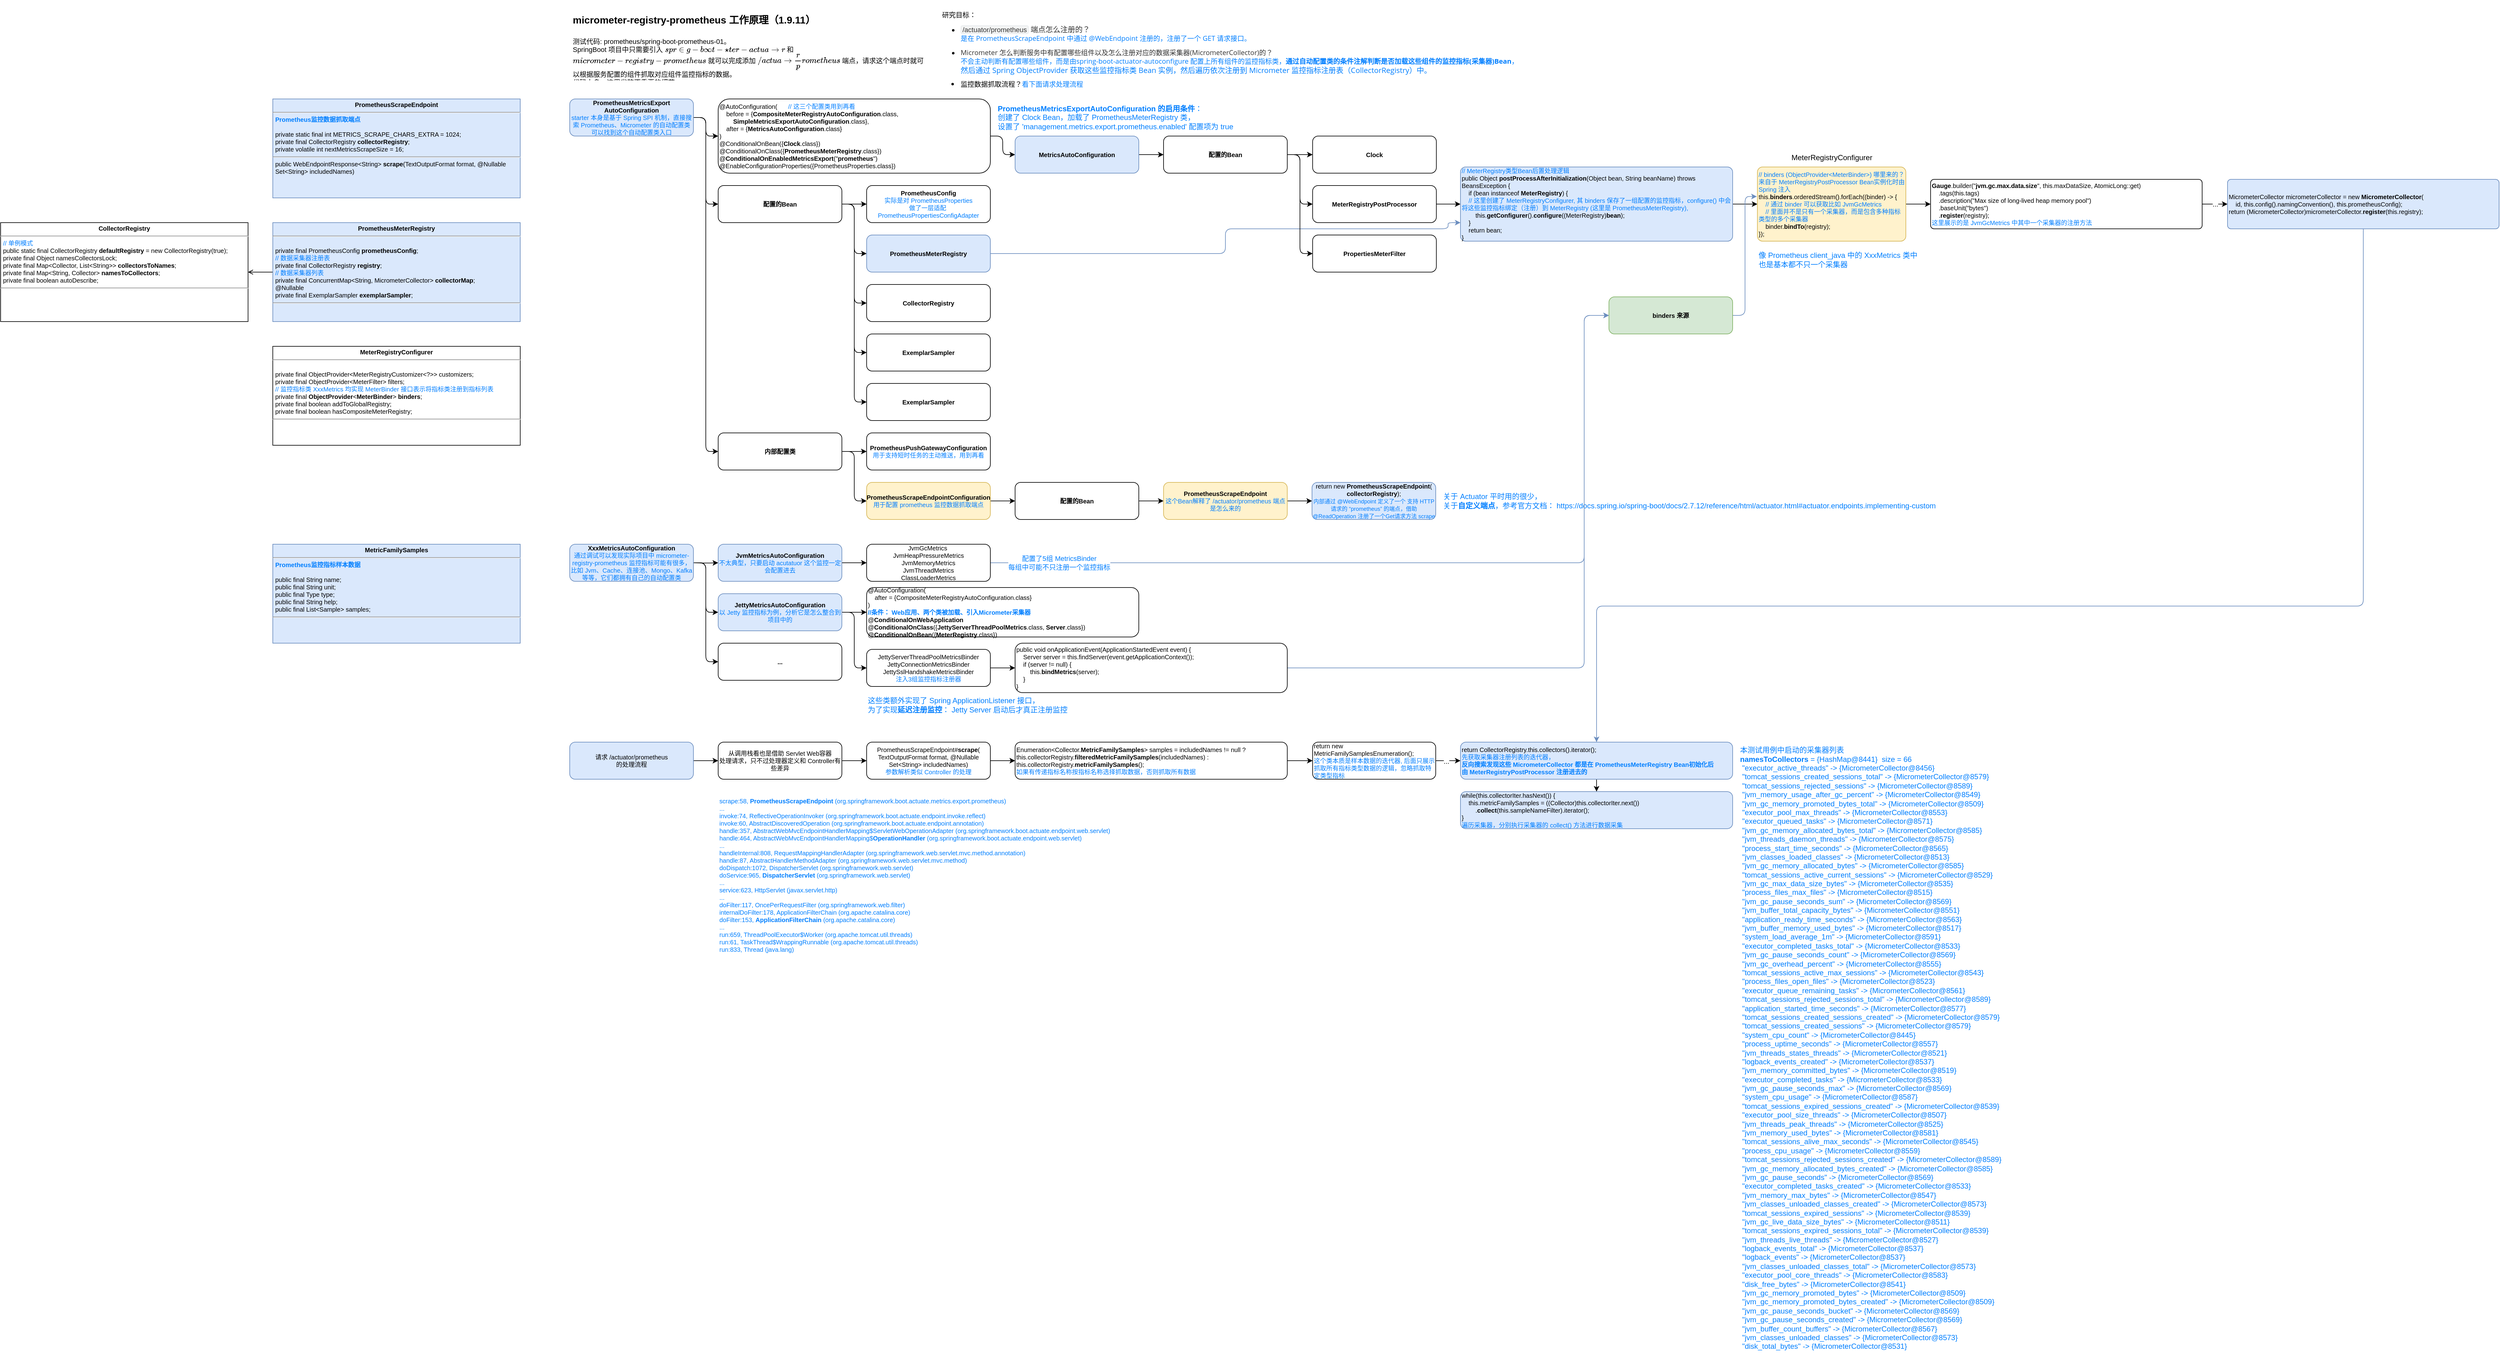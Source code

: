 <mxfile version="21.6.5" type="device">
  <diagram name="第 1 页" id="3BCMg9rv7oAUg7TkVLX5">
    <mxGraphModel dx="3341" dy="1034" grid="1" gridSize="10" guides="1" tooltips="1" connect="1" arrows="1" fold="1" page="1" pageScale="1" pageWidth="827" pageHeight="1169" math="0" shadow="0">
      <root>
        <mxCell id="0" />
        <mxCell id="1" parent="0" />
        <mxCell id="2RJNCP_tvgVEBhOXMB3c-1" value="&lt;h1&gt;&lt;font style=&quot;font-size: 16px;&quot;&gt;micrometer-registry-prometheus 工作原理（1.9.11）&lt;/font&gt;&lt;/h1&gt;&lt;div style=&quot;font-size: 11px;&quot;&gt;&lt;span style=&quot;background-color: initial;&quot;&gt;&lt;font style=&quot;font-size: 11px;&quot;&gt;测试代码: prometheus/spring-boot-prometheus-01。&lt;/font&gt;&lt;/span&gt;&lt;/div&gt;&lt;div style=&quot;font-size: 11px;&quot;&gt;&lt;span style=&quot;background-color: initial;&quot;&gt;&lt;font style=&quot;font-size: 11px;&quot;&gt;SpringBoot 项目中只需要引入 `spring-boot-starter-actuator` 和 `micrometer-registry-prometheus` 就可以完成添加 `/actuator/prometheus` 端点，请求这个端点时就可以根据服务配置的组件抓取对应组件监控指标的数据。&lt;br&gt;&lt;/font&gt;&lt;/span&gt;&lt;/div&gt;&lt;div style=&quot;font-size: 11px;&quot;&gt;&lt;span style=&quot;background-color: initial;&quot;&gt;&lt;font style=&quot;font-size: 11px;&quot;&gt;代码太多，这里省略不重要的细节。&lt;/font&gt;&lt;/span&gt;&lt;/div&gt;&lt;div style=&quot;font-size: 11px;&quot;&gt;&lt;br&gt;&lt;/div&gt;" style="text;html=1;strokeColor=none;fillColor=none;spacing=5;spacingTop=-20;whiteSpace=wrap;overflow=hidden;rounded=0;" parent="1" vertex="1">
          <mxGeometry x="40" y="10" width="580" height="120" as="geometry" />
        </mxCell>
        <mxCell id="2RJNCP_tvgVEBhOXMB3c-3" value="&lt;font style=&quot;font-size: 11px;&quot;&gt;研究目标：&lt;br&gt;&lt;/font&gt;&lt;ul style=&quot;border-color: var(--border-color); box-sizing: border-box; margin: 0.8em 0px; padding-left: 30px; position: relative;&quot; data-mark=&quot;+&quot; class=&quot;ul-list&quot;&gt;&lt;li style=&quot;border-color: var(--border-color); box-sizing: border-box; margin: 0px; position: relative;&quot; class=&quot;md-list-item md-focus-container&quot;&gt;&lt;p style=&quot;border-color: var(--border-color); box-sizing: border-box; line-height: inherit; orphans: 4; margin: 0px 0px 0.5rem; position: relative;&quot; class=&quot;md-end-block md-p md-focus&quot;&gt;&lt;font style=&quot;&quot;&gt;&lt;code style=&quot;color: rgb(51, 51, 51); font-family: var(--monospace); font-size: 11px; border: 1px solid rgb(231, 234, 237); box-sizing: border-box; vertical-align: initial; background-color: rgb(243, 244, 244); border-radius: 3px; padding: 0px 2px;&quot;&gt;/actuator/prometheus&lt;/code&gt;&lt;font face=&quot;Open Sans, Clear Sans, Helvetica Neue, Helvetica, Arial, Segoe UI Emoji, sans-serif&quot; color=&quot;#333333&quot;&gt;&amp;nbsp;端点怎么注册的？&lt;/font&gt;&lt;br&gt;&lt;font color=&quot;#007fff&quot; face=&quot;Open Sans, Clear Sans, Helvetica Neue, Helvetica, Arial, Segoe UI Emoji, sans-serif&quot;&gt;&lt;span style=&quot;font-size: 11px;&quot;&gt;是在 PrometheusScrapeEndpoint 中通过 @WebEndpoint 注册的，注册了一个 GET 请求接口。&lt;/span&gt;&lt;/font&gt;&lt;br&gt;&lt;/font&gt;&lt;/p&gt;&lt;/li&gt;&lt;li style=&quot;border-color: var(--border-color); box-sizing: border-box; margin: 0px; position: relative;&quot; class=&quot;md-list-item&quot;&gt;&lt;p style=&quot;border-color: var(--border-color); box-sizing: border-box; line-height: inherit; orphans: 4; margin: 0px 0px 0.5rem; position: relative;&quot; class=&quot;md-end-block md-p&quot;&gt;&lt;span style=&quot;font-family: &amp;quot;Open Sans&amp;quot;, &amp;quot;Clear Sans&amp;quot;, &amp;quot;Helvetica Neue&amp;quot;, Helvetica, Arial, &amp;quot;Segoe UI Emoji&amp;quot;, sans-serif; font-size: 11px; border-color: var(--border-color); box-sizing: border-box;&quot; class=&quot;md-plain&quot;&gt;&lt;font style=&quot;font-size: 11px;&quot;&gt;&lt;font color=&quot;#333333&quot;&gt;Micrometer 怎么判断服务中有配置哪些组件以及怎么注册对应的数据采集器(MicrometerCollector)的？&lt;/font&gt;&lt;br&gt;&lt;font color=&quot;#007fff&quot;&gt;不会主动判断有配置哪些组件，而是由spring-boot-actuator-autoconfigure 配置上所有组件的监控指标类，&lt;b&gt;通过自动配置类的条件注解判断是否加载这些组件的监控指标(采集器)Bean&lt;/b&gt;，&lt;br&gt;&lt;/font&gt;&lt;/font&gt;&lt;/span&gt;&lt;font face=&quot;Open Sans, Clear Sans, Helvetica Neue, Helvetica, Arial, Segoe UI Emoji, sans-serif&quot; color=&quot;#007fff&quot;&gt;然后通过 Spring ObjectProvider 获取这些监控指标类 Bean 实例，然后遍历依次注册到 Micrometer 监控指标注册表（CollectorRegistry）中。&lt;/font&gt;&lt;/p&gt;&lt;/li&gt;&lt;li style=&quot;font-family: &amp;quot;Open Sans&amp;quot;, &amp;quot;Clear Sans&amp;quot;, &amp;quot;Helvetica Neue&amp;quot;, Helvetica, Arial, &amp;quot;Segoe UI Emoji&amp;quot;, sans-serif; font-size: 11px; border-color: var(--border-color); box-sizing: border-box; margin: 0px; position: relative;&quot; class=&quot;md-list-item md-focus-container&quot;&gt;&lt;p style=&quot;border-color: var(--border-color); box-sizing: border-box; line-height: inherit; orphans: 4; margin: 0px 0px 0.5rem; position: relative;&quot; class=&quot;md-end-block md-p md-focus&quot;&gt;&lt;span style=&quot;border-color: var(--border-color); box-sizing: border-box;&quot; class=&quot;md-plain md-expand&quot;&gt;&lt;font style=&quot;font-size: 11px;&quot;&gt;监控数据抓取流程？&lt;font color=&quot;#007fff&quot;&gt;看下面请求处理流程&lt;/font&gt;&lt;/font&gt;&lt;/span&gt;&lt;/p&gt;&lt;/li&gt;&lt;/ul&gt;" style="text;html=1;strokeColor=none;fillColor=none;align=left;verticalAlign=top;whiteSpace=wrap;rounded=0;" parent="1" vertex="1">
          <mxGeometry x="640" y="10" width="960" height="130" as="geometry" />
        </mxCell>
        <mxCell id="2RJNCP_tvgVEBhOXMB3c-6" value="" style="edgeStyle=orthogonalEdgeStyle;rounded=1;orthogonalLoop=1;jettySize=auto;html=1;" parent="1" source="2RJNCP_tvgVEBhOXMB3c-4" target="2RJNCP_tvgVEBhOXMB3c-5" edge="1">
          <mxGeometry relative="1" as="geometry" />
        </mxCell>
        <mxCell id="2RJNCP_tvgVEBhOXMB3c-8" style="edgeStyle=orthogonalEdgeStyle;rounded=1;orthogonalLoop=1;jettySize=auto;html=1;exitX=1;exitY=0.5;exitDx=0;exitDy=0;entryX=0;entryY=0.5;entryDx=0;entryDy=0;" parent="1" source="2RJNCP_tvgVEBhOXMB3c-4" target="2RJNCP_tvgVEBhOXMB3c-9" edge="1">
          <mxGeometry relative="1" as="geometry">
            <mxPoint x="250" y="410" as="targetPoint" />
          </mxGeometry>
        </mxCell>
        <mxCell id="2RJNCP_tvgVEBhOXMB3c-23" style="edgeStyle=orthogonalEdgeStyle;rounded=1;orthogonalLoop=1;jettySize=auto;html=1;exitX=1;exitY=0.5;exitDx=0;exitDy=0;entryX=0;entryY=0.5;entryDx=0;entryDy=0;" parent="1" source="2RJNCP_tvgVEBhOXMB3c-4" target="2RJNCP_tvgVEBhOXMB3c-19" edge="1">
          <mxGeometry relative="1" as="geometry" />
        </mxCell>
        <mxCell id="2RJNCP_tvgVEBhOXMB3c-4" value="&lt;b&gt;PrometheusMetricsExport&lt;/b&gt;&lt;br&gt;&lt;b&gt;AutoConfiguration&lt;/b&gt;&lt;br&gt;&lt;font color=&quot;#007fff&quot;&gt;starter 本身是基于 Spring SPI 机制，直接搜索 Prometheus、Micrometer 的自动配置类可以找到这个自动配置类入口&lt;/font&gt;" style="rounded=1;whiteSpace=wrap;html=1;fontSize=10;fillColor=#dae8fc;strokeColor=#6c8ebf;" parent="1" vertex="1">
          <mxGeometry x="40" y="160" width="200" height="60" as="geometry" />
        </mxCell>
        <mxCell id="2RJNCP_tvgVEBhOXMB3c-52" style="edgeStyle=orthogonalEdgeStyle;rounded=1;orthogonalLoop=1;jettySize=auto;html=1;exitX=1;exitY=0.5;exitDx=0;exitDy=0;" parent="1" source="2RJNCP_tvgVEBhOXMB3c-5" target="2RJNCP_tvgVEBhOXMB3c-51" edge="1">
          <mxGeometry relative="1" as="geometry" />
        </mxCell>
        <mxCell id="2RJNCP_tvgVEBhOXMB3c-5" value="&lt;div&gt;@AutoConfiguration(&lt;span style=&quot;white-space: pre;&quot;&gt;&#x9;&lt;/span&gt;&lt;font color=&quot;#007fff&quot;&gt;// 这三个配置类用到再看&lt;/font&gt;&lt;/div&gt;&lt;div&gt;&amp;nbsp; &amp;nbsp; before = {&lt;b&gt;CompositeMeterRegistryAutoConfiguration&lt;/b&gt;.class, &lt;br&gt;&amp;nbsp; &amp;nbsp; &amp;nbsp; &amp;nbsp; &lt;b&gt;SimpleMetricsExportAutoConfiguration&lt;/b&gt;.class},&lt;/div&gt;&lt;div&gt;&amp;nbsp; &amp;nbsp; after = {&lt;b&gt;MetricsAutoConfiguration&lt;/b&gt;.class}&lt;/div&gt;&lt;div&gt;)&lt;/div&gt;&lt;div&gt;@ConditionalOnBean({&lt;b&gt;Clock&lt;/b&gt;.class})&lt;/div&gt;&lt;div&gt;@ConditionalOnClass({&lt;b&gt;PrometheusMeterRegistry&lt;/b&gt;.class})&lt;/div&gt;&lt;div&gt;@&lt;b&gt;ConditionalOnEnabledMetricsExport&lt;/b&gt;(&quot;&lt;b&gt;prometheus&lt;/b&gt;&quot;)&lt;/div&gt;&lt;div&gt;@EnableConfigurationProperties({PrometheusProperties.class})&lt;/div&gt;" style="rounded=1;whiteSpace=wrap;html=1;fontSize=10;align=left;" parent="1" vertex="1">
          <mxGeometry x="280" y="160" width="440" height="120" as="geometry" />
        </mxCell>
        <mxCell id="2RJNCP_tvgVEBhOXMB3c-7" value="&lt;div&gt;&lt;b&gt;PrometheusMetricsExport&lt;/b&gt;&lt;span style=&quot;background-color: initial;&quot;&gt;&lt;b&gt;AutoConfiguration 的启用条件&lt;/b&gt;：&lt;/span&gt;&lt;/div&gt;&lt;div style=&quot;&quot;&gt;创建了 Clock Bean，加载了 PrometheusMeterRegistry 类，&lt;/div&gt;&lt;div style=&quot;&quot;&gt;设置了 &#39;&lt;span style=&quot;background-color: initial;&quot;&gt;management.metrics.export.prometheus.enabled&lt;/span&gt;&lt;span style=&quot;background-color: initial;&quot;&gt;&#39; 配置项为 true&lt;/span&gt;&lt;/div&gt;" style="text;html=1;align=left;verticalAlign=middle;resizable=0;points=[];autosize=1;strokeColor=none;fillColor=none;fontColor=#007FFF;" parent="1" vertex="1">
          <mxGeometry x="730" y="160" width="400" height="60" as="geometry" />
        </mxCell>
        <mxCell id="2RJNCP_tvgVEBhOXMB3c-11" value="" style="edgeStyle=orthogonalEdgeStyle;rounded=1;orthogonalLoop=1;jettySize=auto;html=1;" parent="1" source="2RJNCP_tvgVEBhOXMB3c-9" target="2RJNCP_tvgVEBhOXMB3c-10" edge="1">
          <mxGeometry relative="1" as="geometry" />
        </mxCell>
        <mxCell id="2RJNCP_tvgVEBhOXMB3c-13" style="edgeStyle=orthogonalEdgeStyle;rounded=1;orthogonalLoop=1;jettySize=auto;html=1;exitX=1;exitY=0.5;exitDx=0;exitDy=0;entryX=0;entryY=0.5;entryDx=0;entryDy=0;" parent="1" source="2RJNCP_tvgVEBhOXMB3c-9" target="2RJNCP_tvgVEBhOXMB3c-12" edge="1">
          <mxGeometry relative="1" as="geometry" />
        </mxCell>
        <mxCell id="2RJNCP_tvgVEBhOXMB3c-15" style="edgeStyle=orthogonalEdgeStyle;rounded=1;orthogonalLoop=1;jettySize=auto;html=1;exitX=1;exitY=0.5;exitDx=0;exitDy=0;entryX=0;entryY=0.5;entryDx=0;entryDy=0;" parent="1" source="2RJNCP_tvgVEBhOXMB3c-9" target="2RJNCP_tvgVEBhOXMB3c-14" edge="1">
          <mxGeometry relative="1" as="geometry" />
        </mxCell>
        <mxCell id="2RJNCP_tvgVEBhOXMB3c-20" style="edgeStyle=orthogonalEdgeStyle;rounded=1;orthogonalLoop=1;jettySize=auto;html=1;exitX=1;exitY=0.5;exitDx=0;exitDy=0;entryX=0;entryY=0.5;entryDx=0;entryDy=0;" parent="1" source="2RJNCP_tvgVEBhOXMB3c-9" target="2RJNCP_tvgVEBhOXMB3c-16" edge="1">
          <mxGeometry relative="1" as="geometry" />
        </mxCell>
        <mxCell id="2RJNCP_tvgVEBhOXMB3c-21" style="edgeStyle=orthogonalEdgeStyle;rounded=1;orthogonalLoop=1;jettySize=auto;html=1;exitX=1;exitY=0.5;exitDx=0;exitDy=0;entryX=0;entryY=0.5;entryDx=0;entryDy=0;" parent="1" source="2RJNCP_tvgVEBhOXMB3c-9" target="2RJNCP_tvgVEBhOXMB3c-17" edge="1">
          <mxGeometry relative="1" as="geometry" />
        </mxCell>
        <mxCell id="2RJNCP_tvgVEBhOXMB3c-9" value="&lt;b&gt;配置的Bean&lt;/b&gt;" style="rounded=1;whiteSpace=wrap;html=1;fontSize=10;" parent="1" vertex="1">
          <mxGeometry x="280" y="300" width="200" height="60" as="geometry" />
        </mxCell>
        <mxCell id="2RJNCP_tvgVEBhOXMB3c-10" value="&lt;b&gt;PrometheusConfig&lt;/b&gt;&lt;br&gt;&lt;font style=&quot;&quot; color=&quot;#007fff&quot;&gt;实际是对 PrometheusProperties&lt;br&gt;做了一层适配&amp;nbsp;&lt;br&gt;PrometheusPropertiesConfigAdapter&lt;/font&gt;" style="rounded=1;whiteSpace=wrap;html=1;fontSize=10;" parent="1" vertex="1">
          <mxGeometry x="520" y="300" width="200" height="60" as="geometry" />
        </mxCell>
        <mxCell id="2RJNCP_tvgVEBhOXMB3c-63" style="edgeStyle=orthogonalEdgeStyle;rounded=1;orthogonalLoop=1;jettySize=auto;html=1;exitX=1;exitY=0.5;exitDx=0;exitDy=0;entryX=0;entryY=0.75;entryDx=0;entryDy=0;fillColor=#dae8fc;strokeColor=#6c8ebf;" parent="1" source="2RJNCP_tvgVEBhOXMB3c-12" target="2RJNCP_tvgVEBhOXMB3c-61" edge="1">
          <mxGeometry relative="1" as="geometry">
            <Array as="points">
              <mxPoint x="1100" y="410" />
              <mxPoint x="1100" y="370" />
              <mxPoint x="1460" y="370" />
              <mxPoint x="1460" y="360" />
            </Array>
          </mxGeometry>
        </mxCell>
        <mxCell id="2RJNCP_tvgVEBhOXMB3c-12" value="&lt;b&gt;PrometheusMeterRegistry&lt;/b&gt;" style="rounded=1;whiteSpace=wrap;html=1;fontSize=10;fillColor=#dae8fc;strokeColor=#6c8ebf;" parent="1" vertex="1">
          <mxGeometry x="520" y="380" width="200" height="60" as="geometry" />
        </mxCell>
        <mxCell id="2RJNCP_tvgVEBhOXMB3c-14" value="&lt;b&gt;CollectorRegistry&lt;/b&gt;" style="rounded=1;whiteSpace=wrap;html=1;fontSize=10;" parent="1" vertex="1">
          <mxGeometry x="520" y="460" width="200" height="60" as="geometry" />
        </mxCell>
        <mxCell id="2RJNCP_tvgVEBhOXMB3c-16" value="&lt;b&gt;ExemplarSampler&lt;/b&gt;" style="rounded=1;whiteSpace=wrap;html=1;fontSize=10;" parent="1" vertex="1">
          <mxGeometry x="520" y="540" width="200" height="60" as="geometry" />
        </mxCell>
        <mxCell id="2RJNCP_tvgVEBhOXMB3c-17" value="&lt;b&gt;ExemplarSampler&lt;/b&gt;" style="rounded=1;whiteSpace=wrap;html=1;fontSize=10;" parent="1" vertex="1">
          <mxGeometry x="520" y="620" width="200" height="60" as="geometry" />
        </mxCell>
        <mxCell id="2RJNCP_tvgVEBhOXMB3c-18" value="&lt;b&gt;PrometheusPushGatewayConfiguration&lt;/b&gt;&lt;br&gt;&lt;font color=&quot;#007fff&quot;&gt;用于支持短时任务的主动推送，用到再看&lt;/font&gt;" style="rounded=1;whiteSpace=wrap;html=1;fontSize=10;" parent="1" vertex="1">
          <mxGeometry x="520" y="700" width="200" height="60" as="geometry" />
        </mxCell>
        <mxCell id="2RJNCP_tvgVEBhOXMB3c-22" style="edgeStyle=orthogonalEdgeStyle;rounded=1;orthogonalLoop=1;jettySize=auto;html=1;exitX=1;exitY=0.5;exitDx=0;exitDy=0;" parent="1" source="2RJNCP_tvgVEBhOXMB3c-19" target="2RJNCP_tvgVEBhOXMB3c-18" edge="1">
          <mxGeometry relative="1" as="geometry" />
        </mxCell>
        <mxCell id="2RJNCP_tvgVEBhOXMB3c-25" style="edgeStyle=orthogonalEdgeStyle;rounded=1;orthogonalLoop=1;jettySize=auto;html=1;exitX=1;exitY=0.5;exitDx=0;exitDy=0;entryX=0;entryY=0.5;entryDx=0;entryDy=0;" parent="1" source="2RJNCP_tvgVEBhOXMB3c-19" target="2RJNCP_tvgVEBhOXMB3c-24" edge="1">
          <mxGeometry relative="1" as="geometry" />
        </mxCell>
        <mxCell id="2RJNCP_tvgVEBhOXMB3c-19" value="&lt;b&gt;内部配置类&lt;/b&gt;" style="rounded=1;whiteSpace=wrap;html=1;fontSize=10;" parent="1" vertex="1">
          <mxGeometry x="280" y="700" width="200" height="60" as="geometry" />
        </mxCell>
        <mxCell id="2RJNCP_tvgVEBhOXMB3c-27" value="" style="edgeStyle=orthogonalEdgeStyle;rounded=1;orthogonalLoop=1;jettySize=auto;html=1;" parent="1" source="2RJNCP_tvgVEBhOXMB3c-24" target="2RJNCP_tvgVEBhOXMB3c-26" edge="1">
          <mxGeometry relative="1" as="geometry" />
        </mxCell>
        <mxCell id="2RJNCP_tvgVEBhOXMB3c-24" value="&lt;b&gt;PrometheusScrapeEndpointConfiguration&lt;/b&gt;&lt;br&gt;&lt;font color=&quot;#007fff&quot;&gt;用于配置 prometheus 监控数据抓取端点&lt;/font&gt;" style="rounded=1;whiteSpace=wrap;html=1;fontSize=10;fillColor=#fff2cc;strokeColor=#d6b656;" parent="1" vertex="1">
          <mxGeometry x="520" y="780" width="200" height="60" as="geometry" />
        </mxCell>
        <mxCell id="2RJNCP_tvgVEBhOXMB3c-29" value="" style="edgeStyle=orthogonalEdgeStyle;rounded=1;orthogonalLoop=1;jettySize=auto;html=1;" parent="1" source="2RJNCP_tvgVEBhOXMB3c-26" target="2RJNCP_tvgVEBhOXMB3c-28" edge="1">
          <mxGeometry relative="1" as="geometry" />
        </mxCell>
        <mxCell id="2RJNCP_tvgVEBhOXMB3c-26" value="&lt;b&gt;配置的Bean&lt;/b&gt;" style="rounded=1;whiteSpace=wrap;html=1;fontSize=10;" parent="1" vertex="1">
          <mxGeometry x="760" y="780" width="200" height="60" as="geometry" />
        </mxCell>
        <mxCell id="2RJNCP_tvgVEBhOXMB3c-31" value="" style="edgeStyle=orthogonalEdgeStyle;rounded=1;orthogonalLoop=1;jettySize=auto;html=1;" parent="1" source="2RJNCP_tvgVEBhOXMB3c-28" target="2RJNCP_tvgVEBhOXMB3c-30" edge="1">
          <mxGeometry relative="1" as="geometry" />
        </mxCell>
        <mxCell id="2RJNCP_tvgVEBhOXMB3c-28" value="&lt;span&gt;&lt;b&gt;PrometheusScrapeEndpoint&lt;br&gt;&lt;/b&gt;&lt;font color=&quot;#007fff&quot;&gt;这个Bean解释了 /actuator/prometheus 端点是怎么来的&lt;/font&gt;&lt;br&gt;&lt;/span&gt;" style="rounded=1;whiteSpace=wrap;html=1;fontSize=10;fontStyle=0;fillColor=#fff2cc;strokeColor=#d6b656;" parent="1" vertex="1">
          <mxGeometry x="1000" y="780" width="200" height="60" as="geometry" />
        </mxCell>
        <mxCell id="2RJNCP_tvgVEBhOXMB3c-30" value="return new &lt;b&gt;PrometheusScrapeEndpoint&lt;/b&gt;(&lt;br&gt;&lt;b&gt;collectorRegistry&lt;/b&gt;);&lt;br&gt;&lt;font style=&quot;font-size: 9px;&quot; color=&quot;#007fff&quot;&gt;内部通过 @WebEndpoint 定义了一个 支持 HTTP 请求的 “prometheus” 的端点，借助 @ReadOperation 注册了一个Get请求方法 scrape&lt;/font&gt;" style="rounded=1;whiteSpace=wrap;html=1;fontSize=10;fontStyle=0;fillColor=#dae8fc;strokeColor=#6c8ebf;" parent="1" vertex="1">
          <mxGeometry x="1240" y="780" width="200" height="60" as="geometry" />
        </mxCell>
        <mxCell id="2RJNCP_tvgVEBhOXMB3c-32" value="&lt;p style=&quot;margin: 4px 0px 0px; text-align: center;&quot;&gt;&lt;b&gt;PrometheusScrapeEndpoint&lt;/b&gt;&lt;br&gt;&lt;/p&gt;&lt;hr style=&quot;font-size: 10px;&quot;&gt;&lt;p style=&quot;margin: 0px 0px 0px 4px; font-size: 10px;&quot;&gt;&lt;font color=&quot;#007fff&quot;&gt;&lt;b&gt;Prometheus监控数据抓取端点&lt;/b&gt;&lt;/font&gt;&lt;/p&gt;&lt;p style=&quot;margin: 0px 0px 0px 4px; font-size: 10px;&quot;&gt;&lt;br style=&quot;font-size: 10px;&quot;&gt;&lt;/p&gt;&lt;p style=&quot;margin: 0px 0px 0px 4px;&quot;&gt;private static final int METRICS_SCRAPE_CHARS_EXTRA = 1024;&lt;/p&gt;&lt;p style=&quot;margin: 0px 0px 0px 4px;&quot;&gt;private final CollectorRegistry &lt;b&gt;collectorRegistry&lt;/b&gt;;&lt;/p&gt;&lt;p style=&quot;margin: 0px 0px 0px 4px;&quot;&gt;private volatile int nextMetricsScrapeSize = 16;&lt;/p&gt;&lt;hr style=&quot;font-size: 10px;&quot;&gt;&lt;p style=&quot;margin: 0px 0px 0px 4px;&quot;&gt;public WebEndpointResponse&amp;lt;String&amp;gt; &lt;b&gt;scrape&lt;/b&gt;(TextOutputFormat format, @Nullable Set&amp;lt;String&amp;gt; includedNames)&amp;nbsp;&lt;br style=&quot;font-size: 10px;&quot;&gt;&lt;/p&gt;" style="verticalAlign=top;align=left;overflow=fill;fontSize=10;fontFamily=Helvetica;html=1;whiteSpace=wrap;fillColor=#dae8fc;strokeColor=#6c8ebf;" parent="1" vertex="1">
          <mxGeometry x="-440" y="160" width="400" height="160" as="geometry" />
        </mxCell>
        <mxCell id="2RJNCP_tvgVEBhOXMB3c-33" value="&lt;font color=&quot;#007fff&quot;&gt;关于 Actuator 平时用的很少，&lt;br&gt;关于&lt;b&gt;自定义端点&lt;/b&gt;，参考官方文档：&amp;nbsp;https://docs.spring.io/spring-boot/docs/2.7.12/reference/html/actuator.html#actuator.endpoints.implementing-custom&lt;/font&gt;" style="text;html=1;align=left;verticalAlign=middle;resizable=0;points=[];autosize=1;strokeColor=none;fillColor=none;" parent="1" vertex="1">
          <mxGeometry x="1450" y="790" width="820" height="40" as="geometry" />
        </mxCell>
        <mxCell id="2RJNCP_tvgVEBhOXMB3c-36" value="" style="edgeStyle=orthogonalEdgeStyle;rounded=1;orthogonalLoop=1;jettySize=auto;html=1;" parent="1" source="2RJNCP_tvgVEBhOXMB3c-34" target="2RJNCP_tvgVEBhOXMB3c-35" edge="1">
          <mxGeometry relative="1" as="geometry" />
        </mxCell>
        <mxCell id="2RJNCP_tvgVEBhOXMB3c-34" value="请求 /actuator/prometheus&lt;br&gt;的处理流程" style="rounded=1;whiteSpace=wrap;html=1;fontSize=10;fillColor=#dae8fc;strokeColor=#6c8ebf;" parent="1" vertex="1">
          <mxGeometry x="40" y="1200" width="200" height="60" as="geometry" />
        </mxCell>
        <mxCell id="2RJNCP_tvgVEBhOXMB3c-39" value="" style="edgeStyle=orthogonalEdgeStyle;rounded=1;orthogonalLoop=1;jettySize=auto;html=1;" parent="1" source="2RJNCP_tvgVEBhOXMB3c-35" target="2RJNCP_tvgVEBhOXMB3c-38" edge="1">
          <mxGeometry relative="1" as="geometry" />
        </mxCell>
        <mxCell id="2RJNCP_tvgVEBhOXMB3c-35" value="从调用栈看也是借助 Servlet Web容器&lt;br&gt;处理请求，只不过处理器定义和 Controller有些差异" style="rounded=1;whiteSpace=wrap;html=1;fontSize=10;" parent="1" vertex="1">
          <mxGeometry x="280" y="1200" width="200" height="60" as="geometry" />
        </mxCell>
        <mxCell id="2RJNCP_tvgVEBhOXMB3c-37" value="&lt;div style=&quot;font-size: 10px;&quot;&gt;&lt;font style=&quot;font-size: 10px;&quot;&gt;scrape:58, &lt;b&gt;PrometheusScrapeEndpoint&lt;/b&gt; (org.springframework.boot.actuate.metrics.export.prometheus)&lt;/font&gt;&lt;/div&gt;&lt;div style=&quot;font-size: 10px;&quot;&gt;&lt;font style=&quot;font-size: 10px;&quot;&gt;...&lt;/font&gt;&lt;/div&gt;&lt;div style=&quot;font-size: 10px;&quot;&gt;&lt;font style=&quot;font-size: 10px;&quot;&gt;invoke:74, ReflectiveOperationInvoker (org.springframework.boot.actuate.endpoint.invoke.reflect)&lt;/font&gt;&lt;/div&gt;&lt;div style=&quot;font-size: 10px;&quot;&gt;&lt;font style=&quot;font-size: 10px;&quot;&gt;invoke:60, AbstractDiscoveredOperation (org.springframework.boot.actuate.endpoint.annotation)&lt;/font&gt;&lt;/div&gt;&lt;div style=&quot;font-size: 10px;&quot;&gt;&lt;font style=&quot;font-size: 10px;&quot;&gt;handle:357, AbstractWebMvcEndpointHandlerMapping$ServletWebOperationAdapter (org.springframework.boot.actuate.endpoint.web.servlet)&lt;/font&gt;&lt;/div&gt;&lt;div style=&quot;font-size: 10px;&quot;&gt;&lt;font style=&quot;font-size: 10px;&quot;&gt;handle:464, AbstractWebMvcEndpointHandlerMapping$&lt;b&gt;OperationHandler&lt;/b&gt; (org.springframework.boot.actuate.endpoint.web.servlet)&lt;/font&gt;&lt;/div&gt;&lt;div style=&quot;font-size: 10px;&quot;&gt;&lt;font style=&quot;font-size: 10px;&quot;&gt;...&lt;/font&gt;&lt;/div&gt;&lt;div style=&quot;font-size: 10px;&quot;&gt;&lt;font style=&quot;font-size: 10px;&quot;&gt;handleInternal:808, RequestMappingHandlerAdapter (org.springframework.web.servlet.mvc.method.annotation)&lt;/font&gt;&lt;/div&gt;&lt;div style=&quot;font-size: 10px;&quot;&gt;&lt;font style=&quot;font-size: 10px;&quot;&gt;handle:87, AbstractHandlerMethodAdapter (org.springframework.web.servlet.mvc.method)&lt;/font&gt;&lt;/div&gt;&lt;div style=&quot;font-size: 10px;&quot;&gt;&lt;font style=&quot;font-size: 10px;&quot;&gt;doDispatch:1072, DispatcherServlet (org.springframework.web.servlet)&lt;/font&gt;&lt;/div&gt;&lt;div style=&quot;font-size: 10px;&quot;&gt;&lt;font style=&quot;font-size: 10px;&quot;&gt;doService:965, &lt;b&gt;DispatcherServlet&lt;/b&gt; (org.springframework.web.servlet)&lt;/font&gt;&lt;/div&gt;&lt;div style=&quot;font-size: 10px;&quot;&gt;&lt;font style=&quot;font-size: 10px;&quot;&gt;...&lt;/font&gt;&lt;/div&gt;&lt;div style=&quot;font-size: 10px;&quot;&gt;&lt;font style=&quot;font-size: 10px;&quot;&gt;service:623, HttpServlet (javax.servlet.http)&lt;/font&gt;&lt;/div&gt;&lt;div style=&quot;font-size: 10px;&quot;&gt;&lt;font style=&quot;font-size: 10px;&quot;&gt;...&lt;/font&gt;&lt;/div&gt;&lt;div style=&quot;font-size: 10px;&quot;&gt;&lt;font style=&quot;font-size: 10px;&quot;&gt;doFilter:117, OncePerRequestFilter (org.springframework.web.filter)&lt;/font&gt;&lt;/div&gt;&lt;div style=&quot;font-size: 10px;&quot;&gt;&lt;font style=&quot;font-size: 10px;&quot;&gt;internalDoFilter:178, ApplicationFilterChain (org.apache.catalina.core)&lt;/font&gt;&lt;/div&gt;&lt;div style=&quot;font-size: 10px;&quot;&gt;&lt;font style=&quot;font-size: 10px;&quot;&gt;doFilter:153, &lt;b&gt;ApplicationFilterChain&lt;/b&gt; (org.apache.catalina.core)&lt;/font&gt;&lt;/div&gt;&lt;div style=&quot;font-size: 10px;&quot;&gt;&lt;font style=&quot;font-size: 10px;&quot;&gt;...&lt;/font&gt;&lt;/div&gt;&lt;div style=&quot;font-size: 10px;&quot;&gt;&lt;font style=&quot;font-size: 10px;&quot;&gt;run:659, ThreadPoolExecutor$Worker (org.apache.tomcat.util.threads)&lt;/font&gt;&lt;/div&gt;&lt;div style=&quot;font-size: 10px;&quot;&gt;&lt;font style=&quot;font-size: 10px;&quot;&gt;run:61, TaskThread$WrappingRunnable (org.apache.tomcat.util.threads)&lt;/font&gt;&lt;/div&gt;&lt;div style=&quot;font-size: 10px;&quot;&gt;&lt;font style=&quot;font-size: 10px;&quot;&gt;run:833, Thread (java.lang)&lt;/font&gt;&lt;/div&gt;" style="text;html=1;align=left;verticalAlign=middle;resizable=0;points=[];autosize=1;strokeColor=none;fillColor=none;fontSize=10;fontColor=#007FFF;" parent="1" vertex="1">
          <mxGeometry x="280" y="1280" width="660" height="270" as="geometry" />
        </mxCell>
        <mxCell id="2RJNCP_tvgVEBhOXMB3c-41" value="" style="edgeStyle=orthogonalEdgeStyle;rounded=1;orthogonalLoop=1;jettySize=auto;html=1;" parent="1" source="2RJNCP_tvgVEBhOXMB3c-38" target="2RJNCP_tvgVEBhOXMB3c-40" edge="1">
          <mxGeometry relative="1" as="geometry" />
        </mxCell>
        <mxCell id="2RJNCP_tvgVEBhOXMB3c-38" value="PrometheusScrapeEndpoint#&lt;b&gt;scrape&lt;/b&gt;(&lt;br&gt;TextOutputFormat format, @Nullable Set&amp;lt;String&amp;gt; includedNames)&lt;br&gt;&lt;font color=&quot;#007fff&quot;&gt;参数解析类似 Controller 的处理&lt;/font&gt;" style="rounded=1;whiteSpace=wrap;html=1;fontSize=10;" parent="1" vertex="1">
          <mxGeometry x="520" y="1200" width="200" height="60" as="geometry" />
        </mxCell>
        <mxCell id="2RJNCP_tvgVEBhOXMB3c-44" value="" style="edgeStyle=orthogonalEdgeStyle;rounded=1;orthogonalLoop=1;jettySize=auto;html=1;" parent="1" source="2RJNCP_tvgVEBhOXMB3c-40" target="2RJNCP_tvgVEBhOXMB3c-43" edge="1">
          <mxGeometry relative="1" as="geometry" />
        </mxCell>
        <mxCell id="2RJNCP_tvgVEBhOXMB3c-40" value="Enumeration&amp;lt;Collector.&lt;b&gt;MetricFamilySamples&lt;/b&gt;&amp;gt; samples = includedNames != null ? this.collectorRegistry.&lt;b&gt;filteredMetricFamilySamples&lt;/b&gt;(includedNames) : this.collectorRegistry.&lt;b&gt;metricFamilySamples&lt;/b&gt;();&lt;br&gt;&lt;font color=&quot;#007fff&quot;&gt;如果有传递指标名称按指标名称选择抓取数据，否则抓取所有数据&lt;/font&gt;" style="rounded=1;whiteSpace=wrap;html=1;fontSize=10;align=left;" parent="1" vertex="1">
          <mxGeometry x="760" y="1200" width="440" height="60" as="geometry" />
        </mxCell>
        <mxCell id="2RJNCP_tvgVEBhOXMB3c-42" value="&lt;p style=&quot;margin: 4px 0px 0px; text-align: center;&quot;&gt;&lt;b&gt;MetricFamilySamples&lt;/b&gt;&lt;br&gt;&lt;/p&gt;&lt;hr style=&quot;font-size: 10px;&quot;&gt;&lt;p style=&quot;margin: 0px 0px 0px 4px; font-size: 10px;&quot;&gt;&lt;font color=&quot;#007fff&quot;&gt;&lt;b&gt;Prometheus监控指标样本数据&lt;/b&gt;&lt;/font&gt;&lt;/p&gt;&lt;p style=&quot;margin: 0px 0px 0px 4px; font-size: 10px;&quot;&gt;&lt;br style=&quot;font-size: 10px;&quot;&gt;&lt;/p&gt;&lt;p style=&quot;margin: 0px 0px 0px 4px;&quot;&gt;public final String name;&lt;/p&gt;&lt;p style=&quot;margin: 0px 0px 0px 4px;&quot;&gt;public final String unit;&lt;/p&gt;&lt;p style=&quot;margin: 0px 0px 0px 4px;&quot;&gt;public final Type type;&lt;/p&gt;&lt;p style=&quot;margin: 0px 0px 0px 4px;&quot;&gt;public final String help;&lt;/p&gt;&lt;p style=&quot;margin: 0px 0px 0px 4px;&quot;&gt;public final List&amp;lt;Sample&amp;gt; samples;&lt;/p&gt;&lt;hr style=&quot;font-size: 10px;&quot;&gt;&lt;p style=&quot;margin: 0px 0px 0px 4px;&quot;&gt;&lt;br style=&quot;font-size: 10px;&quot;&gt;&lt;/p&gt;" style="verticalAlign=top;align=left;overflow=fill;fontSize=10;fontFamily=Helvetica;html=1;whiteSpace=wrap;fillColor=#dae8fc;strokeColor=#6c8ebf;" parent="1" vertex="1">
          <mxGeometry x="-440" y="880" width="400" height="160" as="geometry" />
        </mxCell>
        <mxCell id="2RJNCP_tvgVEBhOXMB3c-46" value="" style="edgeStyle=orthogonalEdgeStyle;rounded=1;orthogonalLoop=1;jettySize=auto;html=1;" parent="1" source="2RJNCP_tvgVEBhOXMB3c-43" target="2RJNCP_tvgVEBhOXMB3c-45" edge="1">
          <mxGeometry relative="1" as="geometry" />
        </mxCell>
        <mxCell id="2RJNCP_tvgVEBhOXMB3c-47" value="..." style="edgeLabel;html=1;align=center;verticalAlign=middle;resizable=0;points=[];" parent="2RJNCP_tvgVEBhOXMB3c-46" vertex="1" connectable="0">
          <mxGeometry x="-0.15" y="-1" relative="1" as="geometry">
            <mxPoint as="offset" />
          </mxGeometry>
        </mxCell>
        <mxCell id="2RJNCP_tvgVEBhOXMB3c-43" value="return new MetricFamilySamplesEnumeration();&lt;br&gt;&lt;font color=&quot;#007fff&quot;&gt;这个类本质是样本数据的迭代器, 后面只展示抓取所有指标类型数据的逻辑，忽略抓取特定类型指标&amp;nbsp;&lt;/font&gt;" style="rounded=1;whiteSpace=wrap;html=1;fontSize=10;align=left;" parent="1" vertex="1">
          <mxGeometry x="1241" y="1200" width="199" height="60" as="geometry" />
        </mxCell>
        <mxCell id="2RJNCP_tvgVEBhOXMB3c-49" value="" style="edgeStyle=orthogonalEdgeStyle;rounded=1;orthogonalLoop=1;jettySize=auto;html=1;" parent="1" source="2RJNCP_tvgVEBhOXMB3c-45" target="2RJNCP_tvgVEBhOXMB3c-48" edge="1">
          <mxGeometry relative="1" as="geometry" />
        </mxCell>
        <mxCell id="2RJNCP_tvgVEBhOXMB3c-45" value="return CollectorRegistry.this.collectors().iterator();&lt;br&gt;&lt;font color=&quot;#007fff&quot;&gt;先获取采集器注册列表的迭代器，&lt;br&gt;&lt;b&gt;反向搜索发现这些 MicrometerCollector 都是在&amp;nbsp;&lt;/b&gt;&lt;/font&gt;&lt;b style=&quot;border-color: var(--border-color); text-align: center;&quot;&gt;&lt;font color=&quot;#007fff&quot;&gt;PrometheusMeterRegistry Bean初始化后由&amp;nbsp;MeterRegistryPostProcessor 注册进去的&lt;/font&gt;&lt;/b&gt;&lt;font color=&quot;#007fff&quot;&gt;&lt;br&gt;&lt;/font&gt;" style="rounded=1;whiteSpace=wrap;html=1;fontSize=10;align=left;fillColor=#dae8fc;strokeColor=#6c8ebf;" parent="1" vertex="1">
          <mxGeometry x="1480" y="1200" width="440" height="60" as="geometry" />
        </mxCell>
        <mxCell id="2RJNCP_tvgVEBhOXMB3c-48" value="while(this.collectorIter.hasNext()) {&lt;br&gt;&amp;nbsp; &amp;nbsp;&amp;nbsp;this.metricFamilySamples = ((Collector)this.collectorIter.next())&lt;br&gt;&lt;span style=&quot;white-space: pre;&quot;&gt;&#x9;&lt;/span&gt;.&lt;b&gt;collect&lt;/b&gt;(this.sampleNameFilter).iterator();&lt;br&gt;}&lt;br&gt;&lt;font color=&quot;#007fff&quot;&gt;遍历采集器，分别执行采集器的 collect() 方法进行数据采集&lt;/font&gt;" style="rounded=1;whiteSpace=wrap;html=1;fontSize=10;align=left;fillColor=#dae8fc;strokeColor=#6c8ebf;" parent="1" vertex="1">
          <mxGeometry x="1480" y="1280" width="440" height="60" as="geometry" />
        </mxCell>
        <mxCell id="2RJNCP_tvgVEBhOXMB3c-50" value="&lt;div&gt;&lt;font color=&quot;#007fff&quot;&gt;本测试用例中启动的采集器列表&lt;/font&gt;&lt;/div&gt;&lt;div&gt;&lt;font color=&quot;#007fff&quot;&gt;&lt;b&gt;namesToCollectors&lt;/b&gt; = {HashMap@8441}&amp;nbsp; size = 66&lt;/font&gt;&lt;/div&gt;&lt;div&gt;&lt;font color=&quot;#007fff&quot;&gt;&amp;nbsp;&quot;executor_active_threads&quot; -&amp;gt; {MicrometerCollector@8456}&amp;nbsp;&lt;/font&gt;&lt;/div&gt;&lt;div&gt;&lt;font color=&quot;#007fff&quot;&gt;&amp;nbsp;&quot;tomcat_sessions_created_sessions_total&quot; -&amp;gt; {MicrometerCollector@8579}&amp;nbsp;&lt;/font&gt;&lt;/div&gt;&lt;div&gt;&lt;font color=&quot;#007fff&quot;&gt;&amp;nbsp;&quot;tomcat_sessions_rejected_sessions&quot; -&amp;gt; {MicrometerCollector@8589}&amp;nbsp;&lt;/font&gt;&lt;/div&gt;&lt;div&gt;&lt;font color=&quot;#007fff&quot;&gt;&amp;nbsp;&quot;jvm_memory_usage_after_gc_percent&quot; -&amp;gt; {MicrometerCollector@8549}&amp;nbsp;&lt;/font&gt;&lt;/div&gt;&lt;div&gt;&lt;font color=&quot;#007fff&quot;&gt;&amp;nbsp;&quot;jvm_gc_memory_promoted_bytes_total&quot; -&amp;gt; {MicrometerCollector@8509}&amp;nbsp;&lt;/font&gt;&lt;/div&gt;&lt;div&gt;&lt;font color=&quot;#007fff&quot;&gt;&amp;nbsp;&quot;executor_pool_max_threads&quot; -&amp;gt; {MicrometerCollector@8553}&amp;nbsp;&lt;/font&gt;&lt;/div&gt;&lt;div&gt;&lt;font color=&quot;#007fff&quot;&gt;&amp;nbsp;&quot;executor_queued_tasks&quot; -&amp;gt; {MicrometerCollector@8571}&amp;nbsp;&lt;/font&gt;&lt;/div&gt;&lt;div&gt;&lt;font color=&quot;#007fff&quot;&gt;&amp;nbsp;&quot;jvm_gc_memory_allocated_bytes_total&quot; -&amp;gt; {MicrometerCollector@8585}&amp;nbsp;&lt;/font&gt;&lt;/div&gt;&lt;div&gt;&lt;font color=&quot;#007fff&quot;&gt;&amp;nbsp;&quot;jvm_threads_daemon_threads&quot; -&amp;gt; {MicrometerCollector@8575}&amp;nbsp;&lt;/font&gt;&lt;/div&gt;&lt;div&gt;&lt;font color=&quot;#007fff&quot;&gt;&amp;nbsp;&quot;process_start_time_seconds&quot; -&amp;gt; {MicrometerCollector@8565}&amp;nbsp;&lt;/font&gt;&lt;/div&gt;&lt;div&gt;&lt;font color=&quot;#007fff&quot;&gt;&amp;nbsp;&quot;jvm_classes_loaded_classes&quot; -&amp;gt; {MicrometerCollector@8513}&amp;nbsp;&lt;/font&gt;&lt;/div&gt;&lt;div&gt;&lt;font color=&quot;#007fff&quot;&gt;&amp;nbsp;&quot;jvm_gc_memory_allocated_bytes&quot; -&amp;gt; {MicrometerCollector@8585}&amp;nbsp;&lt;/font&gt;&lt;/div&gt;&lt;div&gt;&lt;font color=&quot;#007fff&quot;&gt;&amp;nbsp;&quot;tomcat_sessions_active_current_sessions&quot; -&amp;gt; {MicrometerCollector@8529}&amp;nbsp;&lt;/font&gt;&lt;/div&gt;&lt;div&gt;&lt;font color=&quot;#007fff&quot;&gt;&amp;nbsp;&quot;jvm_gc_max_data_size_bytes&quot; -&amp;gt; {MicrometerCollector@8535}&amp;nbsp;&lt;/font&gt;&lt;/div&gt;&lt;div&gt;&lt;font color=&quot;#007fff&quot;&gt;&amp;nbsp;&quot;process_files_max_files&quot; -&amp;gt; {MicrometerCollector@8515}&amp;nbsp;&lt;/font&gt;&lt;/div&gt;&lt;div&gt;&lt;font color=&quot;#007fff&quot;&gt;&amp;nbsp;&quot;jvm_gc_pause_seconds_sum&quot; -&amp;gt; {MicrometerCollector@8569}&amp;nbsp;&lt;/font&gt;&lt;/div&gt;&lt;div&gt;&lt;font color=&quot;#007fff&quot;&gt;&amp;nbsp;&quot;jvm_buffer_total_capacity_bytes&quot; -&amp;gt; {MicrometerCollector@8551}&amp;nbsp;&lt;/font&gt;&lt;/div&gt;&lt;div&gt;&lt;font color=&quot;#007fff&quot;&gt;&amp;nbsp;&quot;application_ready_time_seconds&quot; -&amp;gt; {MicrometerCollector@8563}&amp;nbsp;&lt;/font&gt;&lt;/div&gt;&lt;div&gt;&lt;font color=&quot;#007fff&quot;&gt;&amp;nbsp;&quot;jvm_buffer_memory_used_bytes&quot; -&amp;gt; {MicrometerCollector@8517}&amp;nbsp;&lt;/font&gt;&lt;/div&gt;&lt;div&gt;&lt;font color=&quot;#007fff&quot;&gt;&amp;nbsp;&quot;system_load_average_1m&quot; -&amp;gt; {MicrometerCollector@8591}&amp;nbsp;&lt;/font&gt;&lt;/div&gt;&lt;div&gt;&lt;font color=&quot;#007fff&quot;&gt;&amp;nbsp;&quot;executor_completed_tasks_total&quot; -&amp;gt; {MicrometerCollector@8533}&amp;nbsp;&lt;/font&gt;&lt;/div&gt;&lt;div&gt;&lt;font color=&quot;#007fff&quot;&gt;&amp;nbsp;&quot;jvm_gc_pause_seconds_count&quot; -&amp;gt; {MicrometerCollector@8569}&amp;nbsp;&lt;/font&gt;&lt;/div&gt;&lt;div&gt;&lt;font color=&quot;#007fff&quot;&gt;&amp;nbsp;&quot;jvm_gc_overhead_percent&quot; -&amp;gt; {MicrometerCollector@8555}&amp;nbsp;&lt;/font&gt;&lt;/div&gt;&lt;div&gt;&lt;font color=&quot;#007fff&quot;&gt;&amp;nbsp;&quot;tomcat_sessions_active_max_sessions&quot; -&amp;gt; {MicrometerCollector@8543}&amp;nbsp;&lt;/font&gt;&lt;/div&gt;&lt;div&gt;&lt;font color=&quot;#007fff&quot;&gt;&amp;nbsp;&quot;process_files_open_files&quot; -&amp;gt; {MicrometerCollector@8523}&amp;nbsp;&lt;/font&gt;&lt;/div&gt;&lt;div&gt;&lt;font color=&quot;#007fff&quot;&gt;&amp;nbsp;&quot;executor_queue_remaining_tasks&quot; -&amp;gt; {MicrometerCollector@8561}&amp;nbsp;&lt;/font&gt;&lt;/div&gt;&lt;div&gt;&lt;font color=&quot;#007fff&quot;&gt;&amp;nbsp;&quot;tomcat_sessions_rejected_sessions_total&quot; -&amp;gt; {MicrometerCollector@8589}&amp;nbsp;&lt;/font&gt;&lt;/div&gt;&lt;div&gt;&lt;font color=&quot;#007fff&quot;&gt;&amp;nbsp;&quot;application_started_time_seconds&quot; -&amp;gt; {MicrometerCollector@8577}&amp;nbsp;&lt;/font&gt;&lt;/div&gt;&lt;div&gt;&lt;font color=&quot;#007fff&quot;&gt;&amp;nbsp;&quot;tomcat_sessions_created_sessions_created&quot; -&amp;gt; {MicrometerCollector@8579}&amp;nbsp;&lt;/font&gt;&lt;/div&gt;&lt;div&gt;&lt;font color=&quot;#007fff&quot;&gt;&amp;nbsp;&quot;tomcat_sessions_created_sessions&quot; -&amp;gt; {MicrometerCollector@8579}&amp;nbsp;&lt;/font&gt;&lt;/div&gt;&lt;div&gt;&lt;font color=&quot;#007fff&quot;&gt;&amp;nbsp;&quot;system_cpu_count&quot; -&amp;gt; {MicrometerCollector@8445}&amp;nbsp;&lt;/font&gt;&lt;/div&gt;&lt;div&gt;&lt;font color=&quot;#007fff&quot;&gt;&amp;nbsp;&quot;process_uptime_seconds&quot; -&amp;gt; {MicrometerCollector@8557}&amp;nbsp;&lt;/font&gt;&lt;/div&gt;&lt;div&gt;&lt;font color=&quot;#007fff&quot;&gt;&amp;nbsp;&quot;jvm_threads_states_threads&quot; -&amp;gt; {MicrometerCollector@8521}&amp;nbsp;&lt;/font&gt;&lt;/div&gt;&lt;div&gt;&lt;font color=&quot;#007fff&quot;&gt;&amp;nbsp;&quot;logback_events_created&quot; -&amp;gt; {MicrometerCollector@8537}&amp;nbsp;&lt;/font&gt;&lt;/div&gt;&lt;div&gt;&lt;font color=&quot;#007fff&quot;&gt;&amp;nbsp;&quot;jvm_memory_committed_bytes&quot; -&amp;gt; {MicrometerCollector@8519}&amp;nbsp;&lt;/font&gt;&lt;/div&gt;&lt;div&gt;&lt;font color=&quot;#007fff&quot;&gt;&amp;nbsp;&quot;executor_completed_tasks&quot; -&amp;gt; {MicrometerCollector@8533}&amp;nbsp;&lt;/font&gt;&lt;/div&gt;&lt;div&gt;&lt;font color=&quot;#007fff&quot;&gt;&amp;nbsp;&quot;jvm_gc_pause_seconds_max&quot; -&amp;gt; {MicrometerCollector@8569}&amp;nbsp;&lt;/font&gt;&lt;/div&gt;&lt;div&gt;&lt;font color=&quot;#007fff&quot;&gt;&amp;nbsp;&quot;system_cpu_usage&quot; -&amp;gt; {MicrometerCollector@8587}&amp;nbsp;&lt;/font&gt;&lt;/div&gt;&lt;div&gt;&lt;font color=&quot;#007fff&quot;&gt;&amp;nbsp;&quot;tomcat_sessions_expired_sessions_created&quot; -&amp;gt; {MicrometerCollector@8539}&amp;nbsp;&lt;/font&gt;&lt;/div&gt;&lt;div&gt;&lt;font color=&quot;#007fff&quot;&gt;&amp;nbsp;&quot;executor_pool_size_threads&quot; -&amp;gt; {MicrometerCollector@8507}&amp;nbsp;&lt;/font&gt;&lt;/div&gt;&lt;div&gt;&lt;font color=&quot;#007fff&quot;&gt;&amp;nbsp;&quot;jvm_threads_peak_threads&quot; -&amp;gt; {MicrometerCollector@8525}&amp;nbsp;&lt;/font&gt;&lt;/div&gt;&lt;div&gt;&lt;font color=&quot;#007fff&quot;&gt;&amp;nbsp;&quot;jvm_memory_used_bytes&quot; -&amp;gt; {MicrometerCollector@8581}&amp;nbsp;&lt;/font&gt;&lt;/div&gt;&lt;div&gt;&lt;font color=&quot;#007fff&quot;&gt;&amp;nbsp;&quot;tomcat_sessions_alive_max_seconds&quot; -&amp;gt; {MicrometerCollector@8545}&amp;nbsp;&lt;/font&gt;&lt;/div&gt;&lt;div&gt;&lt;font color=&quot;#007fff&quot;&gt;&amp;nbsp;&quot;process_cpu_usage&quot; -&amp;gt; {MicrometerCollector@8559}&amp;nbsp;&lt;/font&gt;&lt;/div&gt;&lt;div&gt;&lt;font color=&quot;#007fff&quot;&gt;&amp;nbsp;&quot;tomcat_sessions_rejected_sessions_created&quot; -&amp;gt; {MicrometerCollector@8589}&amp;nbsp;&lt;/font&gt;&lt;/div&gt;&lt;div&gt;&lt;font color=&quot;#007fff&quot;&gt;&amp;nbsp;&quot;jvm_gc_memory_allocated_bytes_created&quot; -&amp;gt; {MicrometerCollector@8585}&amp;nbsp;&lt;/font&gt;&lt;/div&gt;&lt;div&gt;&lt;font color=&quot;#007fff&quot;&gt;&amp;nbsp;&quot;jvm_gc_pause_seconds&quot; -&amp;gt; {MicrometerCollector@8569}&amp;nbsp;&lt;/font&gt;&lt;/div&gt;&lt;div&gt;&lt;font color=&quot;#007fff&quot;&gt;&amp;nbsp;&quot;executor_completed_tasks_created&quot; -&amp;gt; {MicrometerCollector@8533}&amp;nbsp;&lt;/font&gt;&lt;/div&gt;&lt;div&gt;&lt;font color=&quot;#007fff&quot;&gt;&amp;nbsp;&quot;jvm_memory_max_bytes&quot; -&amp;gt; {MicrometerCollector@8547}&amp;nbsp;&lt;/font&gt;&lt;/div&gt;&lt;div&gt;&lt;font color=&quot;#007fff&quot;&gt;&amp;nbsp;&quot;jvm_classes_unloaded_classes_created&quot; -&amp;gt; {MicrometerCollector@8573}&amp;nbsp;&lt;/font&gt;&lt;/div&gt;&lt;div&gt;&lt;font color=&quot;#007fff&quot;&gt;&amp;nbsp;&quot;tomcat_sessions_expired_sessions&quot; -&amp;gt; {MicrometerCollector@8539}&amp;nbsp;&lt;/font&gt;&lt;/div&gt;&lt;div&gt;&lt;font color=&quot;#007fff&quot;&gt;&amp;nbsp;&quot;jvm_gc_live_data_size_bytes&quot; -&amp;gt; {MicrometerCollector@8511}&amp;nbsp;&lt;/font&gt;&lt;/div&gt;&lt;div&gt;&lt;font color=&quot;#007fff&quot;&gt;&amp;nbsp;&quot;tomcat_sessions_expired_sessions_total&quot; -&amp;gt; {MicrometerCollector@8539}&amp;nbsp;&lt;/font&gt;&lt;/div&gt;&lt;div&gt;&lt;font color=&quot;#007fff&quot;&gt;&amp;nbsp;&quot;jvm_threads_live_threads&quot; -&amp;gt; {MicrometerCollector@8527}&amp;nbsp;&lt;/font&gt;&lt;/div&gt;&lt;div&gt;&lt;font color=&quot;#007fff&quot;&gt;&amp;nbsp;&quot;logback_events_total&quot; -&amp;gt; {MicrometerCollector@8537}&amp;nbsp;&lt;/font&gt;&lt;/div&gt;&lt;div&gt;&lt;font color=&quot;#007fff&quot;&gt;&amp;nbsp;&quot;logback_events&quot; -&amp;gt; {MicrometerCollector@8537}&amp;nbsp;&lt;/font&gt;&lt;/div&gt;&lt;div&gt;&lt;font color=&quot;#007fff&quot;&gt;&amp;nbsp;&quot;jvm_classes_unloaded_classes_total&quot; -&amp;gt; {MicrometerCollector@8573}&amp;nbsp;&lt;/font&gt;&lt;/div&gt;&lt;div&gt;&lt;font color=&quot;#007fff&quot;&gt;&amp;nbsp;&quot;executor_pool_core_threads&quot; -&amp;gt; {MicrometerCollector@8583}&amp;nbsp;&lt;/font&gt;&lt;/div&gt;&lt;div&gt;&lt;font color=&quot;#007fff&quot;&gt;&amp;nbsp;&quot;disk_free_bytes&quot; -&amp;gt; {MicrometerCollector@8541}&amp;nbsp;&lt;/font&gt;&lt;/div&gt;&lt;div&gt;&lt;font color=&quot;#007fff&quot;&gt;&amp;nbsp;&quot;jvm_gc_memory_promoted_bytes&quot; -&amp;gt; {MicrometerCollector@8509}&amp;nbsp;&lt;/font&gt;&lt;/div&gt;&lt;div&gt;&lt;font color=&quot;#007fff&quot;&gt;&amp;nbsp;&quot;jvm_gc_memory_promoted_bytes_created&quot; -&amp;gt; {MicrometerCollector@8509}&amp;nbsp;&lt;/font&gt;&lt;/div&gt;&lt;div&gt;&lt;font color=&quot;#007fff&quot;&gt;&amp;nbsp;&quot;jvm_gc_pause_seconds_bucket&quot; -&amp;gt; {MicrometerCollector@8569}&amp;nbsp;&lt;/font&gt;&lt;/div&gt;&lt;div&gt;&lt;font color=&quot;#007fff&quot;&gt;&amp;nbsp;&quot;jvm_gc_pause_seconds_created&quot; -&amp;gt; {MicrometerCollector@8569}&amp;nbsp;&lt;/font&gt;&lt;/div&gt;&lt;div&gt;&lt;font color=&quot;#007fff&quot;&gt;&amp;nbsp;&quot;jvm_buffer_count_buffers&quot; -&amp;gt; {MicrometerCollector@8567}&amp;nbsp;&lt;/font&gt;&lt;/div&gt;&lt;div&gt;&lt;font color=&quot;#007fff&quot;&gt;&amp;nbsp;&quot;jvm_classes_unloaded_classes&quot; -&amp;gt; {MicrometerCollector@8573}&amp;nbsp;&lt;/font&gt;&lt;/div&gt;&lt;div&gt;&lt;font color=&quot;#007fff&quot;&gt;&amp;nbsp;&quot;disk_total_bytes&quot; -&amp;gt; {MicrometerCollector@8531}&amp;nbsp;&lt;/font&gt;&lt;/div&gt;" style="text;html=1;align=left;verticalAlign=middle;resizable=0;points=[];autosize=1;strokeColor=none;fillColor=none;" parent="1" vertex="1">
          <mxGeometry x="1930" y="1200" width="450" height="990" as="geometry" />
        </mxCell>
        <mxCell id="2RJNCP_tvgVEBhOXMB3c-54" style="edgeStyle=orthogonalEdgeStyle;rounded=1;orthogonalLoop=1;jettySize=auto;html=1;exitX=1;exitY=0.5;exitDx=0;exitDy=0;" parent="1" source="2RJNCP_tvgVEBhOXMB3c-51" target="2RJNCP_tvgVEBhOXMB3c-53" edge="1">
          <mxGeometry relative="1" as="geometry" />
        </mxCell>
        <mxCell id="2RJNCP_tvgVEBhOXMB3c-51" value="&lt;b&gt;MetricsAutoConfiguration&lt;/b&gt;" style="rounded=1;whiteSpace=wrap;html=1;fontSize=10;fillColor=#dae8fc;strokeColor=#6c8ebf;" parent="1" vertex="1">
          <mxGeometry x="760" y="220" width="200" height="60" as="geometry" />
        </mxCell>
        <mxCell id="2RJNCP_tvgVEBhOXMB3c-56" value="" style="edgeStyle=orthogonalEdgeStyle;rounded=1;orthogonalLoop=1;jettySize=auto;html=1;" parent="1" source="2RJNCP_tvgVEBhOXMB3c-53" target="2RJNCP_tvgVEBhOXMB3c-55" edge="1">
          <mxGeometry relative="1" as="geometry" />
        </mxCell>
        <mxCell id="2RJNCP_tvgVEBhOXMB3c-58" style="edgeStyle=orthogonalEdgeStyle;rounded=1;orthogonalLoop=1;jettySize=auto;html=1;exitX=1;exitY=0.5;exitDx=0;exitDy=0;entryX=0;entryY=0.5;entryDx=0;entryDy=0;" parent="1" source="2RJNCP_tvgVEBhOXMB3c-53" target="2RJNCP_tvgVEBhOXMB3c-57" edge="1">
          <mxGeometry relative="1" as="geometry" />
        </mxCell>
        <mxCell id="2RJNCP_tvgVEBhOXMB3c-60" style="edgeStyle=orthogonalEdgeStyle;rounded=1;orthogonalLoop=1;jettySize=auto;html=1;exitX=1;exitY=0.5;exitDx=0;exitDy=0;entryX=0;entryY=0.5;entryDx=0;entryDy=0;" parent="1" source="2RJNCP_tvgVEBhOXMB3c-53" target="2RJNCP_tvgVEBhOXMB3c-59" edge="1">
          <mxGeometry relative="1" as="geometry" />
        </mxCell>
        <mxCell id="2RJNCP_tvgVEBhOXMB3c-53" value="&lt;b&gt;配置的Bean&lt;/b&gt;" style="rounded=1;whiteSpace=wrap;html=1;fontSize=10;" parent="1" vertex="1">
          <mxGeometry x="1000" y="220" width="200" height="60" as="geometry" />
        </mxCell>
        <mxCell id="2RJNCP_tvgVEBhOXMB3c-55" value="&lt;b&gt;Clock&lt;/b&gt;" style="rounded=1;whiteSpace=wrap;html=1;fontSize=10;" parent="1" vertex="1">
          <mxGeometry x="1241" y="220" width="200" height="60" as="geometry" />
        </mxCell>
        <mxCell id="2RJNCP_tvgVEBhOXMB3c-62" value="" style="edgeStyle=orthogonalEdgeStyle;rounded=1;orthogonalLoop=1;jettySize=auto;html=1;" parent="1" source="2RJNCP_tvgVEBhOXMB3c-57" target="2RJNCP_tvgVEBhOXMB3c-61" edge="1">
          <mxGeometry relative="1" as="geometry" />
        </mxCell>
        <mxCell id="2RJNCP_tvgVEBhOXMB3c-57" value="&lt;b&gt;MeterRegistryPostProcessor&lt;/b&gt;" style="rounded=1;whiteSpace=wrap;html=1;fontSize=10;" parent="1" vertex="1">
          <mxGeometry x="1241" y="300" width="200" height="60" as="geometry" />
        </mxCell>
        <mxCell id="2RJNCP_tvgVEBhOXMB3c-59" value="&lt;b&gt;PropertiesMeterFilter&lt;/b&gt;" style="rounded=1;whiteSpace=wrap;html=1;fontSize=10;" parent="1" vertex="1">
          <mxGeometry x="1241" y="380" width="200" height="60" as="geometry" />
        </mxCell>
        <mxCell id="2RJNCP_tvgVEBhOXMB3c-65" value="" style="edgeStyle=orthogonalEdgeStyle;rounded=1;orthogonalLoop=1;jettySize=auto;html=1;" parent="1" source="2RJNCP_tvgVEBhOXMB3c-61" target="2RJNCP_tvgVEBhOXMB3c-64" edge="1">
          <mxGeometry relative="1" as="geometry" />
        </mxCell>
        <mxCell id="2RJNCP_tvgVEBhOXMB3c-61" value="&lt;div&gt;&lt;font color=&quot;#007fff&quot;&gt;// MeterRegistry类型Bean后置处理逻辑&lt;/font&gt;&lt;/div&gt;&lt;div&gt;public Object &lt;b&gt;postProcessAfterInitialization&lt;/b&gt;(Object bean, String beanName) throws BeansException {&lt;/div&gt;&lt;div&gt;&amp;nbsp; &amp;nbsp; if (bean instanceof &lt;b&gt;MeterRegistry&lt;/b&gt;) {&lt;/div&gt;&lt;div&gt;&lt;span style=&quot;&quot;&gt;&lt;span style=&quot;&quot;&gt;    &amp;nbsp;&amp;nbsp;&amp;nbsp;&amp;nbsp;&lt;/span&gt;&lt;/span&gt;&lt;font color=&quot;#007fff&quot;&gt;// 这里创建了 MeterRegistryConfigurer, 其 binders 保存了一组配置的监控指标，configure() 中会将这些监控指标绑定（注册）到 MeterRegistry (这里是 PrometheusMeterRegistry),&amp;nbsp;&lt;/font&gt;&lt;/div&gt;&lt;div&gt;&amp;nbsp; &amp;nbsp; &amp;nbsp; &amp;nbsp; this.&lt;b&gt;getConfigurer&lt;/b&gt;().&lt;b&gt;configure&lt;/b&gt;((MeterRegistry)&lt;b&gt;bean&lt;/b&gt;);&lt;/div&gt;&lt;div&gt;&amp;nbsp; &amp;nbsp; }&lt;/div&gt;&lt;div&gt;&amp;nbsp; &amp;nbsp; return bean;&lt;/div&gt;&lt;div&gt;}&lt;/div&gt;" style="rounded=1;whiteSpace=wrap;html=1;fontSize=10;align=left;arcSize=7;fillColor=#dae8fc;strokeColor=#6c8ebf;" parent="1" vertex="1">
          <mxGeometry x="1480" y="270" width="440" height="120" as="geometry" />
        </mxCell>
        <mxCell id="2RJNCP_tvgVEBhOXMB3c-67" value="" style="edgeStyle=orthogonalEdgeStyle;rounded=1;orthogonalLoop=1;jettySize=auto;html=1;" parent="1" source="2RJNCP_tvgVEBhOXMB3c-64" target="2RJNCP_tvgVEBhOXMB3c-66" edge="1">
          <mxGeometry relative="1" as="geometry" />
        </mxCell>
        <mxCell id="2RJNCP_tvgVEBhOXMB3c-64" value="&lt;div&gt;&lt;/div&gt;&lt;font color=&quot;#007fff&quot;&gt;// binders (ObjectProvider&amp;lt;MeterBinder&amp;gt;&lt;/font&gt;&lt;span style=&quot;color: rgb(0, 127, 255); background-color: initial;&quot;&gt;) 哪里来的？来自于&amp;nbsp;&lt;/span&gt;&lt;font color=&quot;#007fff&quot;&gt;MeterRegistryPostProcessor Bean实例化时由 Spring 注入&lt;/font&gt;&lt;div&gt;this.&lt;b&gt;binders&lt;/b&gt;.orderedStream().forEach((binder) -&amp;gt; {&lt;/div&gt;&lt;div&gt;&lt;font color=&quot;#007fff&quot;&gt;&amp;nbsp; &amp;nbsp; // 通过 binder 可以获取比如 JvmGcMetrics&lt;/font&gt;&lt;/div&gt;&lt;div&gt;&lt;font color=&quot;#007fff&quot;&gt;&amp;nbsp; &amp;nbsp; // 里面并不是只有一个采集器，而是包含多种指标类型的多个采集器&lt;/font&gt;&lt;/div&gt;&lt;div&gt;&amp;nbsp; &amp;nbsp; binder.&lt;b&gt;bindTo&lt;/b&gt;(registry);&lt;/div&gt;&lt;div&gt;});&lt;/div&gt;" style="rounded=1;whiteSpace=wrap;html=1;fontSize=10;align=left;arcSize=7;fillColor=#fff2cc;strokeColor=#d6b656;" parent="1" vertex="1">
          <mxGeometry x="1960" y="270" width="240" height="120" as="geometry" />
        </mxCell>
        <mxCell id="2RJNCP_tvgVEBhOXMB3c-70" value="" style="edgeStyle=orthogonalEdgeStyle;rounded=1;orthogonalLoop=1;jettySize=auto;html=1;" parent="1" source="2RJNCP_tvgVEBhOXMB3c-66" target="2RJNCP_tvgVEBhOXMB3c-69" edge="1">
          <mxGeometry relative="1" as="geometry" />
        </mxCell>
        <mxCell id="2RJNCP_tvgVEBhOXMB3c-71" value="..." style="edgeLabel;html=1;align=center;verticalAlign=middle;resizable=0;points=[];" parent="2RJNCP_tvgVEBhOXMB3c-70" vertex="1" connectable="0">
          <mxGeometry x="0.019" relative="1" as="geometry">
            <mxPoint as="offset" />
          </mxGeometry>
        </mxCell>
        <mxCell id="2RJNCP_tvgVEBhOXMB3c-66" value="&lt;b&gt;Gauge&lt;/b&gt;.builder(&quot;&lt;b&gt;jvm.gc.max.data.size&lt;/b&gt;&quot;, this.maxDataSize, AtomicLong::get)&lt;br&gt;&amp;nbsp; &amp;nbsp; .tags(this.tags)&lt;br&gt;&amp;nbsp; &amp;nbsp; .description(&quot;Max size of long-lived heap memory pool&quot;)&lt;br&gt;&amp;nbsp; &amp;nbsp; .baseUnit(&quot;bytes&quot;)&lt;br&gt;&amp;nbsp; &amp;nbsp; .&lt;b&gt;register&lt;/b&gt;(registry);&lt;br&gt;&lt;font color=&quot;#007fff&quot;&gt;这里展示的是 JvmGcMetrics 中其中一个采集器的注册方法&lt;/font&gt;" style="rounded=1;whiteSpace=wrap;html=1;fontSize=10;align=left;arcSize=7;" parent="1" vertex="1">
          <mxGeometry x="2240" y="290" width="439" height="80" as="geometry" />
        </mxCell>
        <mxCell id="2RJNCP_tvgVEBhOXMB3c-68" value="&lt;font color=&quot;#007fff&quot;&gt;像 Prometheus client_java 中的 XxxMetrics 类中&lt;br&gt;也是基本都不只一个采集器&lt;/font&gt;" style="text;html=1;align=left;verticalAlign=middle;resizable=0;points=[];autosize=1;strokeColor=none;fillColor=none;" parent="1" vertex="1">
          <mxGeometry x="1960" y="400" width="280" height="40" as="geometry" />
        </mxCell>
        <mxCell id="2RJNCP_tvgVEBhOXMB3c-75" style="edgeStyle=orthogonalEdgeStyle;rounded=1;orthogonalLoop=1;jettySize=auto;html=1;exitX=0.5;exitY=1;exitDx=0;exitDy=0;entryX=0.5;entryY=0;entryDx=0;entryDy=0;fillColor=#dae8fc;strokeColor=#6c8ebf;" parent="1" source="2RJNCP_tvgVEBhOXMB3c-69" target="2RJNCP_tvgVEBhOXMB3c-45" edge="1">
          <mxGeometry relative="1" as="geometry">
            <Array as="points">
              <mxPoint x="2939" y="980" />
              <mxPoint x="1700" y="980" />
            </Array>
          </mxGeometry>
        </mxCell>
        <mxCell id="2RJNCP_tvgVEBhOXMB3c-69" value="MicrometerCollector micrometerCollector = new &lt;b&gt;MicrometerCollector&lt;/b&gt;(&lt;br&gt;&amp;nbsp; &amp;nbsp; id, this.config().namingConvention(), this.prometheusConfig);&lt;br&gt;return (MicrometerCollector)micrometerCollector.&lt;b&gt;register&lt;/b&gt;(this.registry);" style="rounded=1;whiteSpace=wrap;html=1;fontSize=10;align=left;arcSize=7;fillColor=#dae8fc;strokeColor=#6c8ebf;" parent="1" vertex="1">
          <mxGeometry x="2720" y="290" width="439" height="80" as="geometry" />
        </mxCell>
        <mxCell id="2RJNCP_tvgVEBhOXMB3c-74" style="edgeStyle=orthogonalEdgeStyle;rounded=1;orthogonalLoop=1;jettySize=auto;html=1;exitX=0;exitY=0.5;exitDx=0;exitDy=0;endArrow=open;endFill=0;" parent="1" source="2RJNCP_tvgVEBhOXMB3c-72" target="2RJNCP_tvgVEBhOXMB3c-73" edge="1">
          <mxGeometry relative="1" as="geometry" />
        </mxCell>
        <mxCell id="2RJNCP_tvgVEBhOXMB3c-72" value="&lt;p style=&quot;margin: 4px 0px 0px; text-align: center;&quot;&gt;&lt;b&gt;PrometheusMeterRegistry&lt;/b&gt;&lt;br&gt;&lt;/p&gt;&lt;hr style=&quot;font-size: 10px;&quot;&gt;&lt;p style=&quot;margin: 0px 0px 0px 4px; font-size: 10px;&quot;&gt;&lt;br&gt;&lt;/p&gt;&lt;p style=&quot;margin: 0px 0px 0px 4px;&quot;&gt;private final PrometheusConfig &lt;b&gt;prometheusConfig&lt;/b&gt;;&lt;/p&gt;&lt;p style=&quot;margin: 0px 0px 0px 4px;&quot;&gt;&lt;font color=&quot;#007fff&quot;&gt;// 数据采集器注册表&lt;/font&gt;&lt;/p&gt;&lt;p style=&quot;margin: 0px 0px 0px 4px;&quot;&gt;private final CollectorRegistry &lt;b&gt;registry&lt;/b&gt;;&lt;/p&gt;&lt;p style=&quot;margin: 0px 0px 0px 4px;&quot;&gt;&lt;font color=&quot;#007fff&quot;&gt;// 数据采集器列表&lt;/font&gt;&lt;/p&gt;&lt;p style=&quot;margin: 0px 0px 0px 4px;&quot;&gt;private final ConcurrentMap&amp;lt;String, MicrometerCollector&amp;gt; &lt;b&gt;collectorMap&lt;/b&gt;;&lt;/p&gt;&lt;p style=&quot;margin: 0px 0px 0px 4px;&quot;&gt;@Nullable&lt;/p&gt;&lt;p style=&quot;margin: 0px 0px 0px 4px;&quot;&gt;private final ExemplarSampler &lt;b&gt;exemplarSampler&lt;/b&gt;;&lt;/p&gt;&lt;hr style=&quot;font-size: 10px;&quot;&gt;&lt;p style=&quot;margin: 0px 0px 0px 4px;&quot;&gt;&lt;br style=&quot;font-size: 10px;&quot;&gt;&lt;/p&gt;" style="verticalAlign=top;align=left;overflow=fill;fontSize=10;fontFamily=Helvetica;html=1;whiteSpace=wrap;fillColor=#dae8fc;strokeColor=#6c8ebf;" parent="1" vertex="1">
          <mxGeometry x="-440" y="360" width="400" height="160" as="geometry" />
        </mxCell>
        <mxCell id="2RJNCP_tvgVEBhOXMB3c-73" value="&lt;p style=&quot;margin: 4px 0px 0px; text-align: center;&quot;&gt;&lt;b&gt;CollectorRegistry&lt;/b&gt;&lt;br&gt;&lt;/p&gt;&lt;hr style=&quot;font-size: 10px;&quot;&gt;&lt;p style=&quot;margin: 0px 0px 0px 4px; font-size: 10px;&quot;&gt;&lt;font color=&quot;#007fff&quot;&gt;// 单例模式&lt;/font&gt;&lt;/p&gt;&lt;p style=&quot;margin: 0px 0px 0px 4px;&quot;&gt;public static final CollectorRegistry &lt;b&gt;defaultRegistry&lt;/b&gt; = new CollectorRegistry(true);&lt;/p&gt;&lt;p style=&quot;margin: 0px 0px 0px 4px;&quot;&gt;private final Object namesCollectorsLock;&lt;/p&gt;&lt;p style=&quot;margin: 0px 0px 0px 4px;&quot;&gt;private final Map&amp;lt;Collector, List&amp;lt;String&amp;gt;&amp;gt; &lt;b&gt;collectorsToNames&lt;/b&gt;;&lt;/p&gt;&lt;p style=&quot;margin: 0px 0px 0px 4px;&quot;&gt;private final Map&amp;lt;String, Collector&amp;gt; &lt;b&gt;namesToCollectors&lt;/b&gt;;&lt;/p&gt;&lt;p style=&quot;margin: 0px 0px 0px 4px;&quot;&gt;private final boolean autoDescribe;&lt;/p&gt;&lt;hr style=&quot;font-size: 10px;&quot;&gt;&lt;p style=&quot;margin: 0px 0px 0px 4px;&quot;&gt;&lt;br style=&quot;font-size: 10px;&quot;&gt;&lt;/p&gt;" style="verticalAlign=top;align=left;overflow=fill;fontSize=10;fontFamily=Helvetica;html=1;whiteSpace=wrap;" parent="1" vertex="1">
          <mxGeometry x="-880" y="360" width="400" height="160" as="geometry" />
        </mxCell>
        <mxCell id="M3NdE1Tfr5OQvT6ozvzQ-1" value="MeterRegistryConfigurer" style="text;html=1;align=center;verticalAlign=middle;resizable=0;points=[];autosize=1;strokeColor=none;fillColor=none;" vertex="1" parent="1">
          <mxGeometry x="2005" y="240" width="150" height="30" as="geometry" />
        </mxCell>
        <mxCell id="M3NdE1Tfr5OQvT6ozvzQ-2" value="&lt;p style=&quot;margin: 4px 0px 0px; text-align: center;&quot;&gt;&lt;b&gt;MeterRegistryConfigurer&lt;/b&gt;&lt;br&gt;&lt;/p&gt;&lt;hr style=&quot;font-size: 10px;&quot;&gt;&lt;p style=&quot;margin: 0px 0px 0px 4px; font-size: 10px;&quot;&gt;&lt;br&gt;&lt;/p&gt;&lt;p style=&quot;margin: 0px 0px 0px 4px;&quot;&gt;private final ObjectProvider&amp;lt;MeterRegistryCustomizer&amp;lt;?&amp;gt;&amp;gt; customizers;&lt;/p&gt;&lt;p style=&quot;margin: 0px 0px 0px 4px;&quot;&gt;private final ObjectProvider&amp;lt;MeterFilter&amp;gt; filters;&lt;/p&gt;&lt;p style=&quot;margin: 0px 0px 0px 4px;&quot;&gt;&lt;font color=&quot;#007fff&quot;&gt;// 监控指标类 XxxMetrics 均实现 MeterBinder&amp;nbsp;&lt;/font&gt;&lt;font color=&quot;#007fff&quot;&gt;接口表示将指标类注册到指标列表&lt;/font&gt;&lt;/p&gt;&lt;p style=&quot;margin: 0px 0px 0px 4px;&quot;&gt;private final &lt;b&gt;ObjectProvider&lt;/b&gt;&amp;lt;&lt;b&gt;MeterBinder&lt;/b&gt;&amp;gt; &lt;b&gt;binders&lt;/b&gt;;&lt;/p&gt;&lt;p style=&quot;margin: 0px 0px 0px 4px;&quot;&gt;private final boolean addToGlobalRegistry;&lt;/p&gt;&lt;p style=&quot;margin: 0px 0px 0px 4px;&quot;&gt;private final boolean hasCompositeMeterRegistry;&lt;/p&gt;&lt;hr style=&quot;font-size: 10px;&quot;&gt;&lt;p style=&quot;margin: 0px 0px 0px 4px;&quot;&gt;&lt;br style=&quot;font-size: 10px;&quot;&gt;&lt;/p&gt;" style="verticalAlign=top;align=left;overflow=fill;fontSize=10;fontFamily=Helvetica;html=1;whiteSpace=wrap;" vertex="1" parent="1">
          <mxGeometry x="-440" y="560" width="400" height="160" as="geometry" />
        </mxCell>
        <mxCell id="M3NdE1Tfr5OQvT6ozvzQ-5" value="" style="edgeStyle=orthogonalEdgeStyle;rounded=1;orthogonalLoop=1;jettySize=auto;html=1;" edge="1" parent="1" target="M3NdE1Tfr5OQvT6ozvzQ-4">
          <mxGeometry relative="1" as="geometry">
            <mxPoint x="240" y="910" as="sourcePoint" />
          </mxGeometry>
        </mxCell>
        <mxCell id="M3NdE1Tfr5OQvT6ozvzQ-11" style="edgeStyle=orthogonalEdgeStyle;rounded=1;orthogonalLoop=1;jettySize=auto;html=1;exitX=1;exitY=0.5;exitDx=0;exitDy=0;entryX=0;entryY=0.5;entryDx=0;entryDy=0;" edge="1" parent="1" source="M3NdE1Tfr5OQvT6ozvzQ-3" target="M3NdE1Tfr5OQvT6ozvzQ-10">
          <mxGeometry relative="1" as="geometry" />
        </mxCell>
        <mxCell id="M3NdE1Tfr5OQvT6ozvzQ-27" style="edgeStyle=orthogonalEdgeStyle;rounded=1;orthogonalLoop=1;jettySize=auto;html=1;exitX=1;exitY=0.5;exitDx=0;exitDy=0;entryX=0;entryY=0.5;entryDx=0;entryDy=0;" edge="1" parent="1" source="M3NdE1Tfr5OQvT6ozvzQ-3" target="M3NdE1Tfr5OQvT6ozvzQ-26">
          <mxGeometry relative="1" as="geometry" />
        </mxCell>
        <mxCell id="M3NdE1Tfr5OQvT6ozvzQ-3" value="&lt;b&gt;XxxMetrics&lt;/b&gt;&lt;b&gt;AutoConfiguration&lt;br&gt;&lt;/b&gt;&lt;font color=&quot;#007fff&quot;&gt;通过调试可以发现实际项目中 micrometer-registry-prometheus&amp;nbsp;监控指标可能有很多，比如 Jvm、Cache、连接池、Mongo、Kafka 等等，它们都拥有自己的自动配置类&lt;/font&gt;" style="rounded=1;whiteSpace=wrap;html=1;fontSize=10;fillColor=#dae8fc;strokeColor=#6c8ebf;" vertex="1" parent="1">
          <mxGeometry x="40" y="880" width="200" height="60" as="geometry" />
        </mxCell>
        <mxCell id="M3NdE1Tfr5OQvT6ozvzQ-15" style="edgeStyle=orthogonalEdgeStyle;rounded=1;orthogonalLoop=1;jettySize=auto;html=1;exitX=1;exitY=0.5;exitDx=0;exitDy=0;entryX=0;entryY=0.5;entryDx=0;entryDy=0;" edge="1" parent="1" source="M3NdE1Tfr5OQvT6ozvzQ-4" target="M3NdE1Tfr5OQvT6ozvzQ-14">
          <mxGeometry relative="1" as="geometry" />
        </mxCell>
        <mxCell id="M3NdE1Tfr5OQvT6ozvzQ-4" value="&lt;b style=&quot;border-color: var(--border-color);&quot;&gt;JvmMetricsAutoConfiguration&lt;/b&gt;&lt;br style=&quot;border-color: var(--border-color);&quot;&gt;&lt;font color=&quot;#007fff&quot;&gt;不太典型，只要启动 acutatuor 这个监控一定会配置进去&lt;/font&gt;" style="rounded=1;whiteSpace=wrap;html=1;fontSize=10;fillColor=#dae8fc;strokeColor=#6c8ebf;" vertex="1" parent="1">
          <mxGeometry x="280" y="880" width="200" height="60" as="geometry" />
        </mxCell>
        <mxCell id="M3NdE1Tfr5OQvT6ozvzQ-7" style="edgeStyle=orthogonalEdgeStyle;rounded=1;orthogonalLoop=1;jettySize=auto;html=1;exitX=1;exitY=0.5;exitDx=0;exitDy=0;entryX=-0.004;entryY=0.398;entryDx=0;entryDy=0;fillColor=#dae8fc;strokeColor=#6c8ebf;entryPerimeter=0;" edge="1" parent="1" source="M3NdE1Tfr5OQvT6ozvzQ-6" target="2RJNCP_tvgVEBhOXMB3c-64">
          <mxGeometry relative="1" as="geometry" />
        </mxCell>
        <mxCell id="M3NdE1Tfr5OQvT6ozvzQ-6" value="&lt;b&gt;binders 来源&lt;/b&gt;" style="rounded=1;whiteSpace=wrap;html=1;fontSize=10;fillColor=#d5e8d4;strokeColor=#82b366;" vertex="1" parent="1">
          <mxGeometry x="1720" y="480" width="200" height="60" as="geometry" />
        </mxCell>
        <mxCell id="M3NdE1Tfr5OQvT6ozvzQ-8" value="&lt;div&gt;@AutoConfiguration(&lt;/div&gt;&lt;div&gt;&amp;nbsp; &amp;nbsp; after = {CompositeMeterRegistryAutoConfiguration.class}&lt;/div&gt;&lt;div&gt;)&lt;/div&gt;&lt;div&gt;&lt;b&gt;&lt;font color=&quot;#007fff&quot;&gt;//条件： Web应用、两个类被加载、引入Micrometer采集器&lt;/font&gt;&lt;/b&gt;&lt;/div&gt;&lt;div&gt;@&lt;b&gt;ConditionalOnWebApplication&lt;/b&gt;&lt;/div&gt;&lt;div&gt;@&lt;b&gt;ConditionalOnClass&lt;/b&gt;({&lt;b&gt;JettyServerThreadPoolMetrics&lt;/b&gt;.class, &lt;b&gt;Server&lt;/b&gt;.class})&lt;/div&gt;&lt;div&gt;@&lt;b&gt;ConditionalOnBean&lt;/b&gt;({&lt;b&gt;MeterRegistry&lt;/b&gt;.class})&amp;nbsp;&lt;/div&gt;" style="rounded=1;whiteSpace=wrap;html=1;fontSize=10;align=left;" vertex="1" parent="1">
          <mxGeometry x="520" y="950" width="440" height="80" as="geometry" />
        </mxCell>
        <mxCell id="M3NdE1Tfr5OQvT6ozvzQ-12" style="edgeStyle=orthogonalEdgeStyle;rounded=1;orthogonalLoop=1;jettySize=auto;html=1;exitX=1;exitY=0.5;exitDx=0;exitDy=0;entryX=0;entryY=0.5;entryDx=0;entryDy=0;" edge="1" parent="1" source="M3NdE1Tfr5OQvT6ozvzQ-10" target="M3NdE1Tfr5OQvT6ozvzQ-8">
          <mxGeometry relative="1" as="geometry" />
        </mxCell>
        <mxCell id="M3NdE1Tfr5OQvT6ozvzQ-19" style="edgeStyle=orthogonalEdgeStyle;rounded=1;orthogonalLoop=1;jettySize=auto;html=1;exitX=1;exitY=0.5;exitDx=0;exitDy=0;entryX=0;entryY=0.5;entryDx=0;entryDy=0;" edge="1" parent="1" source="M3NdE1Tfr5OQvT6ozvzQ-10" target="M3NdE1Tfr5OQvT6ozvzQ-18">
          <mxGeometry relative="1" as="geometry" />
        </mxCell>
        <mxCell id="M3NdE1Tfr5OQvT6ozvzQ-10" value="&lt;b style=&quot;border-color: var(--border-color);&quot;&gt;JettyMetricsAutoConfiguration&lt;/b&gt;&lt;br style=&quot;border-color: var(--border-color);&quot;&gt;&lt;font style=&quot;border-color: var(--border-color);&quot; color=&quot;#007fff&quot;&gt;以 Jetty 监控指标为例，分析它是怎么整合到项目中的&lt;/font&gt;" style="rounded=1;whiteSpace=wrap;html=1;fontSize=10;fillColor=#dae8fc;strokeColor=#6c8ebf;" vertex="1" parent="1">
          <mxGeometry x="280" y="960" width="200" height="60" as="geometry" />
        </mxCell>
        <mxCell id="M3NdE1Tfr5OQvT6ozvzQ-16" style="edgeStyle=orthogonalEdgeStyle;rounded=1;orthogonalLoop=1;jettySize=auto;html=1;exitX=1;exitY=0.5;exitDx=0;exitDy=0;entryX=0;entryY=0.5;entryDx=0;entryDy=0;fillColor=#dae8fc;strokeColor=#6c8ebf;" edge="1" parent="1" source="M3NdE1Tfr5OQvT6ozvzQ-14" target="M3NdE1Tfr5OQvT6ozvzQ-6">
          <mxGeometry relative="1" as="geometry">
            <Array as="points">
              <mxPoint x="1680" y="910" />
              <mxPoint x="1680" y="510" />
            </Array>
          </mxGeometry>
        </mxCell>
        <mxCell id="M3NdE1Tfr5OQvT6ozvzQ-17" value="&lt;font color=&quot;#007fff&quot;&gt;配置了5组 MetricsBinder&lt;br&gt;每组中可能不只注册一个监控指标&lt;br&gt;&lt;/font&gt;" style="edgeLabel;html=1;align=center;verticalAlign=middle;resizable=0;points=[];" vertex="1" connectable="0" parent="M3NdE1Tfr5OQvT6ozvzQ-16">
          <mxGeometry x="-0.932" y="-1" relative="1" as="geometry">
            <mxPoint x="63" y="-1" as="offset" />
          </mxGeometry>
        </mxCell>
        <mxCell id="M3NdE1Tfr5OQvT6ozvzQ-14" value="JvmGcMetrics&amp;nbsp;&lt;br&gt;JvmHeapPressureMetrics&lt;br&gt;JvmMemoryMetrics&lt;br&gt;JvmThreadMetrics&lt;br&gt;ClassLoaderMetrics" style="rounded=1;whiteSpace=wrap;html=1;fontSize=10;" vertex="1" parent="1">
          <mxGeometry x="520" y="880" width="200" height="60" as="geometry" />
        </mxCell>
        <mxCell id="M3NdE1Tfr5OQvT6ozvzQ-23" style="edgeStyle=orthogonalEdgeStyle;rounded=1;orthogonalLoop=1;jettySize=auto;html=1;exitX=1;exitY=0.5;exitDx=0;exitDy=0;" edge="1" parent="1" source="M3NdE1Tfr5OQvT6ozvzQ-18" target="M3NdE1Tfr5OQvT6ozvzQ-22">
          <mxGeometry relative="1" as="geometry" />
        </mxCell>
        <mxCell id="M3NdE1Tfr5OQvT6ozvzQ-18" value="&lt;span style=&quot;border-color: var(--border-color);&quot;&gt;JettyServerThreadPoolMetricsBinder&lt;br&gt;&lt;/span&gt;JettyConnectionMetricsBinder&lt;br&gt;JettySslHandshakeMetricsBinder&lt;br style=&quot;border-color: var(--border-color);&quot;&gt;&lt;font color=&quot;#007fff&quot;&gt;注入3组监控指标注册器&lt;/font&gt;" style="rounded=1;whiteSpace=wrap;html=1;fontSize=10;" vertex="1" parent="1">
          <mxGeometry x="520" y="1050" width="200" height="60" as="geometry" />
        </mxCell>
        <mxCell id="M3NdE1Tfr5OQvT6ozvzQ-20" value="&lt;font color=&quot;#007fff&quot;&gt;这些类额外实现了 Spring ApplicationListener 接口，&lt;br&gt;为了实现&lt;b&gt;延迟注册监控&lt;/b&gt;： Jetty Server 启动后才真正注册监控&lt;/font&gt;" style="text;html=1;align=left;verticalAlign=middle;resizable=0;points=[];autosize=1;strokeColor=none;fillColor=none;" vertex="1" parent="1">
          <mxGeometry x="520" y="1120" width="350" height="40" as="geometry" />
        </mxCell>
        <mxCell id="M3NdE1Tfr5OQvT6ozvzQ-25" style="edgeStyle=orthogonalEdgeStyle;rounded=1;orthogonalLoop=1;jettySize=auto;html=1;exitX=1;exitY=0.5;exitDx=0;exitDy=0;entryX=0;entryY=0.5;entryDx=0;entryDy=0;fillColor=#dae8fc;strokeColor=#6c8ebf;" edge="1" parent="1" source="M3NdE1Tfr5OQvT6ozvzQ-22" target="M3NdE1Tfr5OQvT6ozvzQ-6">
          <mxGeometry relative="1" as="geometry">
            <mxPoint x="1240" y="1080" as="targetPoint" />
            <Array as="points">
              <mxPoint x="1680" y="1080" />
              <mxPoint x="1680" y="510" />
            </Array>
          </mxGeometry>
        </mxCell>
        <mxCell id="M3NdE1Tfr5OQvT6ozvzQ-22" value="&lt;div&gt;public void onApplicationEvent(ApplicationStartedEvent event) {&lt;/div&gt;&lt;div&gt;&amp;nbsp; &amp;nbsp; Server server = this.findServer(event.getApplicationContext());&lt;/div&gt;&lt;div&gt;&amp;nbsp; &amp;nbsp; if (server != null) {&lt;/div&gt;&lt;div&gt;&amp;nbsp; &amp;nbsp; &amp;nbsp; &amp;nbsp; this.&lt;b&gt;bindMetrics&lt;/b&gt;(server);&lt;/div&gt;&lt;div&gt;&amp;nbsp; &amp;nbsp; }&lt;/div&gt;&lt;div&gt;}&lt;/div&gt;" style="rounded=1;whiteSpace=wrap;html=1;fontSize=10;align=left;" vertex="1" parent="1">
          <mxGeometry x="760" y="1040" width="440" height="80" as="geometry" />
        </mxCell>
        <mxCell id="M3NdE1Tfr5OQvT6ozvzQ-26" value="&lt;b&gt;...&lt;/b&gt;" style="rounded=1;whiteSpace=wrap;html=1;fontSize=10;" vertex="1" parent="1">
          <mxGeometry x="280" y="1040" width="200" height="60" as="geometry" />
        </mxCell>
      </root>
    </mxGraphModel>
  </diagram>
</mxfile>
